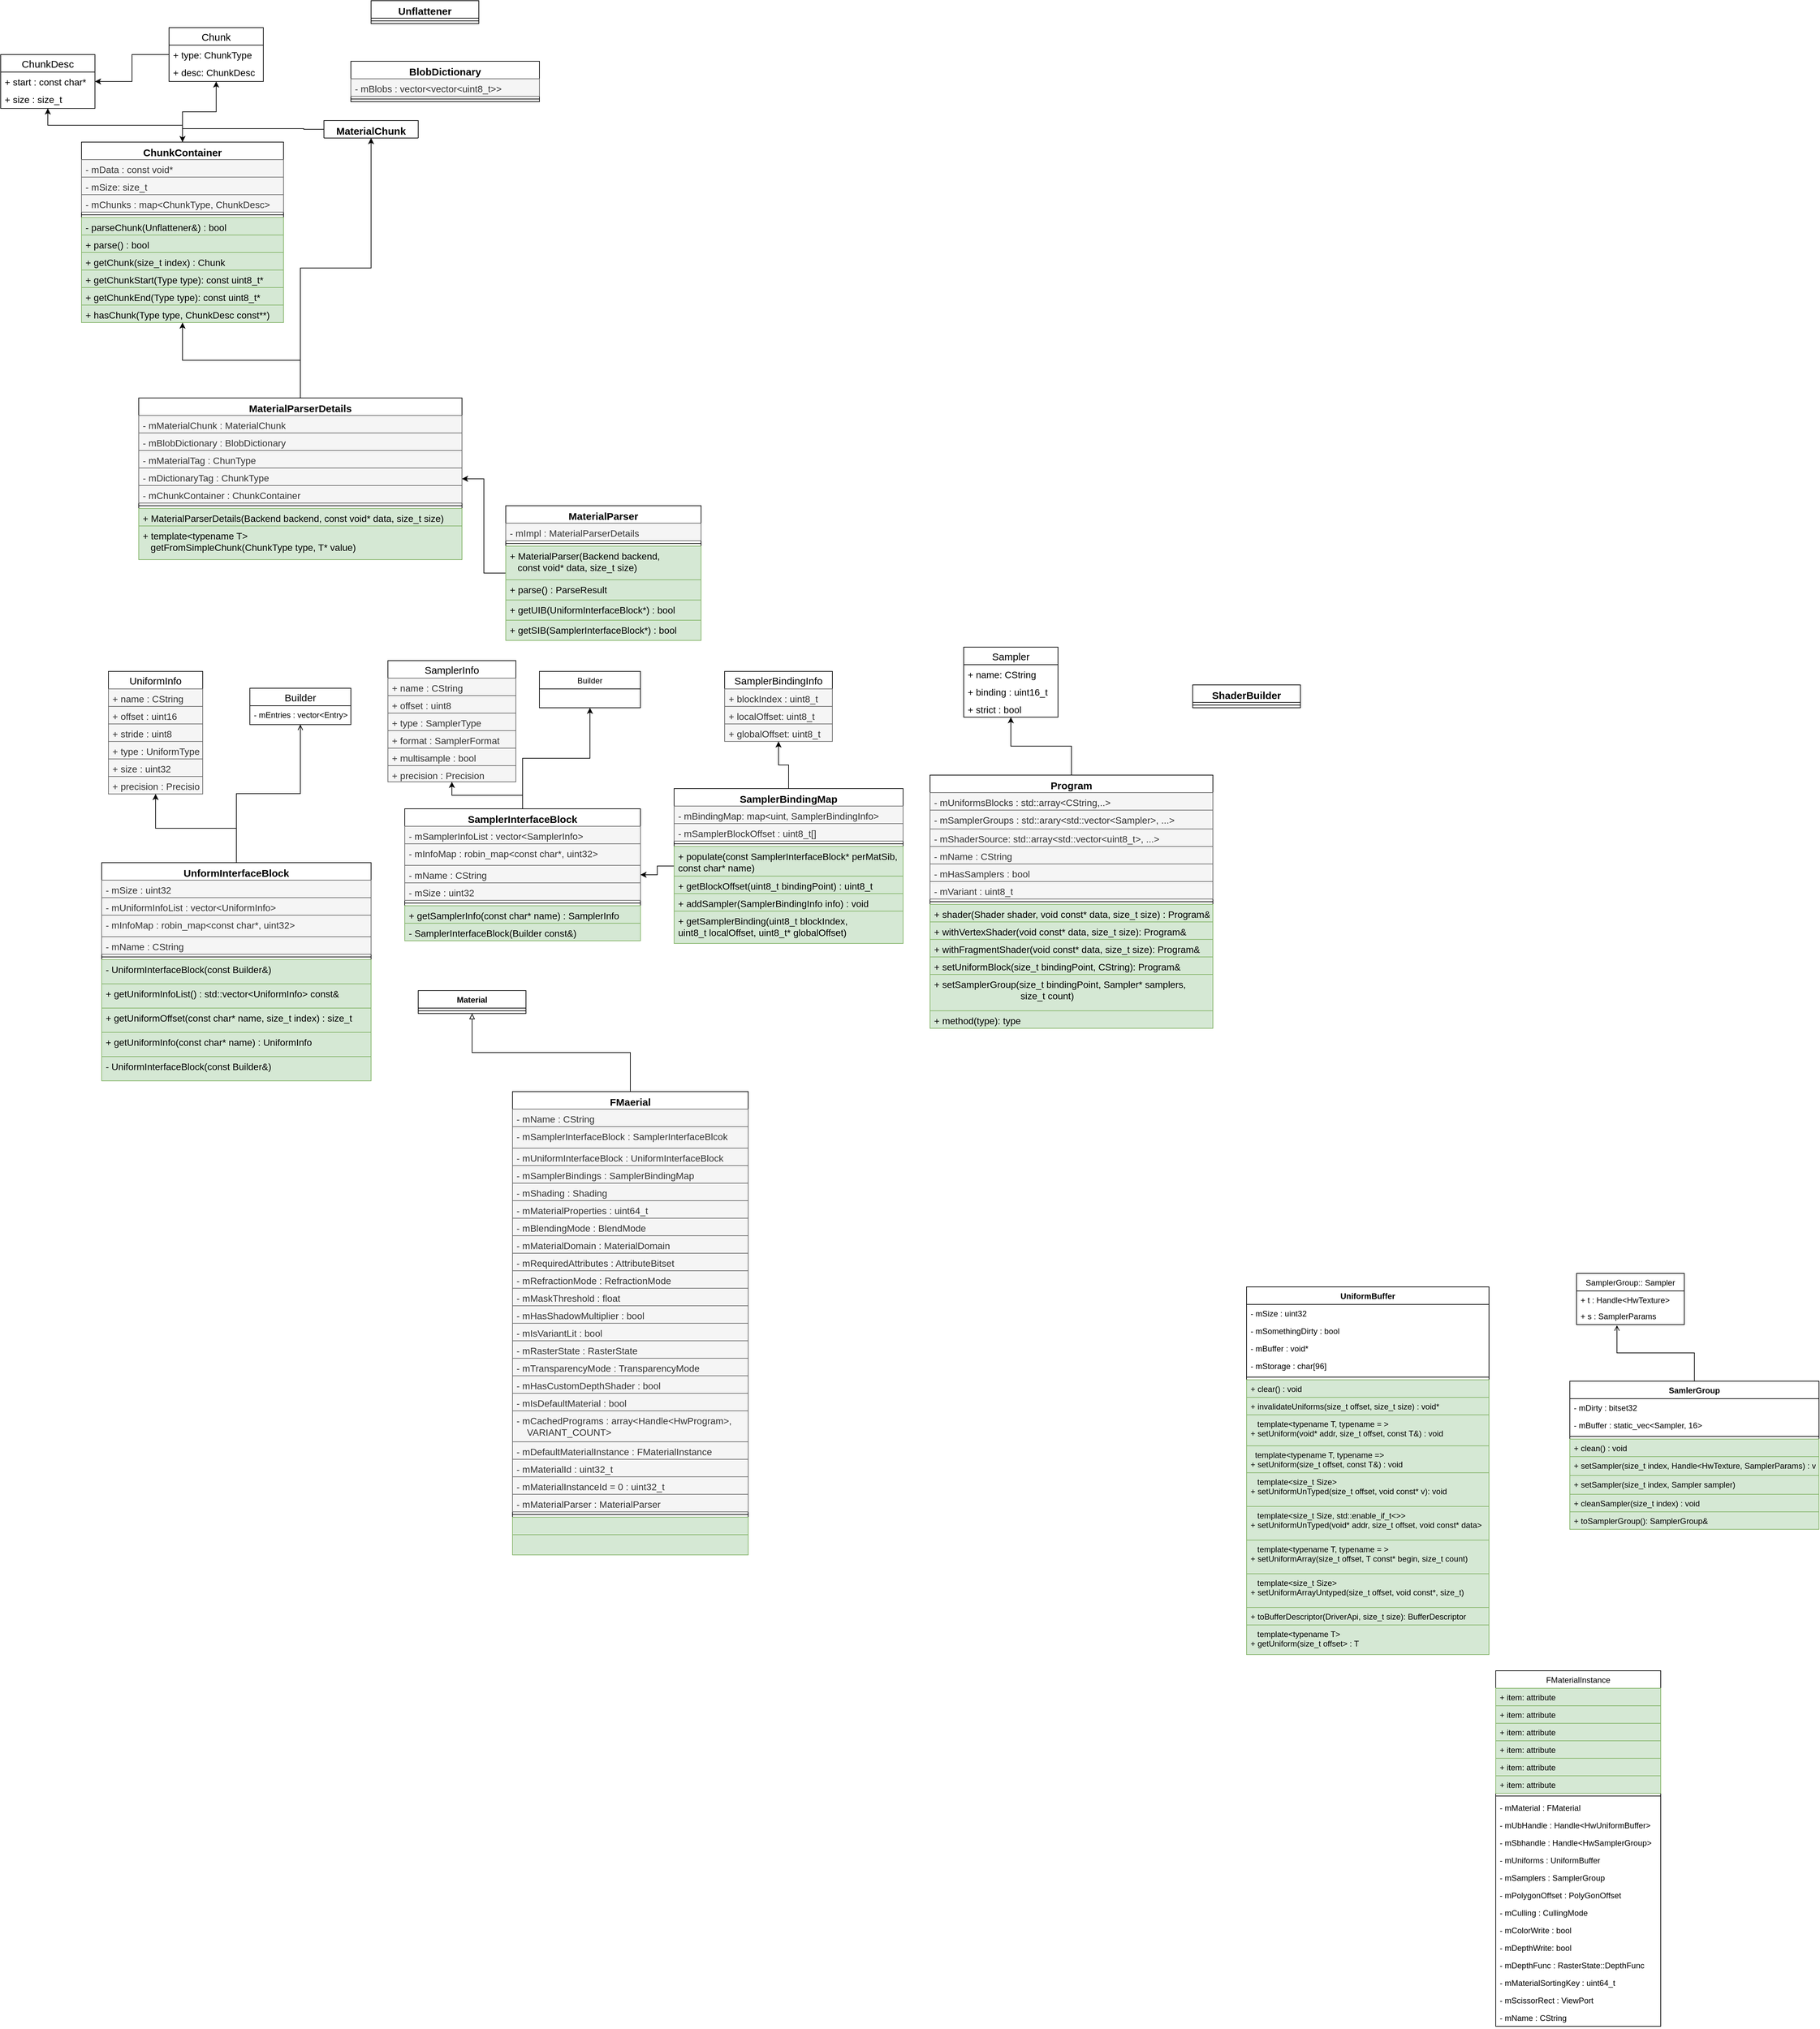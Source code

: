 <mxfile version="14.5.1" type="device"><diagram id="R4LUfKsZx3bozVjhjX74" name="第 1 页"><mxGraphModel dx="1913" dy="1960" grid="1" gridSize="10" guides="1" tooltips="1" connect="1" arrows="1" fold="1" page="1" pageScale="1" pageWidth="827" pageHeight="1169" math="0" shadow="0"><root><mxCell id="0"/><mxCell id="1" parent="0"/><mxCell id="zKq-7-IqrHstA3_je30H-28" value="FMaterialInstance" style="swimlane;fontStyle=0;align=center;verticalAlign=top;childLayout=stackLayout;horizontal=1;startSize=26;horizontalStack=0;resizeParent=1;resizeParentMax=0;resizeLast=0;collapsible=1;marginBottom=0;" parent="1" vertex="1"><mxGeometry x="1400" y="1520" width="245" height="528" as="geometry"/></mxCell><mxCell id="IXS_nLPBzHkwKHF3mna2-4" value="+ item: attribute" style="text;strokeColor=#82b366;fillColor=#d5e8d4;align=left;verticalAlign=top;spacingLeft=4;spacingRight=4;overflow=hidden;rotatable=0;points=[[0,0.5],[1,0.5]];portConstraint=eastwest;" parent="zKq-7-IqrHstA3_je30H-28" vertex="1"><mxGeometry y="26" width="245" height="26" as="geometry"/></mxCell><mxCell id="IXS_nLPBzHkwKHF3mna2-8" value="+ item: attribute" style="text;strokeColor=#82b366;fillColor=#d5e8d4;align=left;verticalAlign=top;spacingLeft=4;spacingRight=4;overflow=hidden;rotatable=0;points=[[0,0.5],[1,0.5]];portConstraint=eastwest;" parent="zKq-7-IqrHstA3_je30H-28" vertex="1"><mxGeometry y="52" width="245" height="26" as="geometry"/></mxCell><mxCell id="IXS_nLPBzHkwKHF3mna2-9" value="+ item: attribute" style="text;strokeColor=#82b366;fillColor=#d5e8d4;align=left;verticalAlign=top;spacingLeft=4;spacingRight=4;overflow=hidden;rotatable=0;points=[[0,0.5],[1,0.5]];portConstraint=eastwest;" parent="zKq-7-IqrHstA3_je30H-28" vertex="1"><mxGeometry y="78" width="245" height="26" as="geometry"/></mxCell><mxCell id="IXS_nLPBzHkwKHF3mna2-5" value="+ item: attribute" style="text;strokeColor=#82b366;fillColor=#d5e8d4;align=left;verticalAlign=top;spacingLeft=4;spacingRight=4;overflow=hidden;rotatable=0;points=[[0,0.5],[1,0.5]];portConstraint=eastwest;" parent="zKq-7-IqrHstA3_je30H-28" vertex="1"><mxGeometry y="104" width="245" height="26" as="geometry"/></mxCell><mxCell id="IXS_nLPBzHkwKHF3mna2-3" value="+ item: attribute" style="text;strokeColor=#82b366;fillColor=#d5e8d4;align=left;verticalAlign=top;spacingLeft=4;spacingRight=4;overflow=hidden;rotatable=0;points=[[0,0.5],[1,0.5]];portConstraint=eastwest;" parent="zKq-7-IqrHstA3_je30H-28" vertex="1"><mxGeometry y="130" width="245" height="26" as="geometry"/></mxCell><mxCell id="IXS_nLPBzHkwKHF3mna2-2" value="+ item: attribute" style="text;strokeColor=#82b366;fillColor=#d5e8d4;align=left;verticalAlign=top;spacingLeft=4;spacingRight=4;overflow=hidden;rotatable=0;points=[[0,0.5],[1,0.5]];portConstraint=eastwest;" parent="zKq-7-IqrHstA3_je30H-28" vertex="1"><mxGeometry y="156" width="245" height="26" as="geometry"/></mxCell><mxCell id="zKq-7-IqrHstA3_je30H-30" value="" style="line;strokeWidth=1;fillColor=none;align=left;verticalAlign=middle;spacingTop=-1;spacingLeft=3;spacingRight=3;rotatable=0;labelPosition=right;points=[];portConstraint=eastwest;" parent="zKq-7-IqrHstA3_je30H-28" vertex="1"><mxGeometry y="182" width="245" height="8" as="geometry"/></mxCell><mxCell id="zKq-7-IqrHstA3_je30H-29" value="- mMaterial : FMaterial" style="text;strokeColor=none;fillColor=none;align=left;verticalAlign=top;spacingLeft=4;spacingRight=4;overflow=hidden;rotatable=0;points=[[0,0.5],[1,0.5]];portConstraint=eastwest;" parent="zKq-7-IqrHstA3_je30H-28" vertex="1"><mxGeometry y="190" width="245" height="26" as="geometry"/></mxCell><mxCell id="zKq-7-IqrHstA3_je30H-35" value="- mUbHandle : Handle&lt;HwUniformBuffer&gt;" style="text;strokeColor=none;fillColor=none;align=left;verticalAlign=top;spacingLeft=4;spacingRight=4;overflow=hidden;rotatable=0;points=[[0,0.5],[1,0.5]];portConstraint=eastwest;" parent="zKq-7-IqrHstA3_je30H-28" vertex="1"><mxGeometry y="216" width="245" height="26" as="geometry"/></mxCell><mxCell id="zKq-7-IqrHstA3_je30H-36" value="- mSbhandle : Handle&lt;HwSamplerGroup&gt;" style="text;strokeColor=none;fillColor=none;align=left;verticalAlign=top;spacingLeft=4;spacingRight=4;overflow=hidden;rotatable=0;points=[[0,0.5],[1,0.5]];portConstraint=eastwest;" parent="zKq-7-IqrHstA3_je30H-28" vertex="1"><mxGeometry y="242" width="245" height="26" as="geometry"/></mxCell><mxCell id="zKq-7-IqrHstA3_je30H-39" value="- mUniforms : UniformBuffer" style="text;strokeColor=none;fillColor=none;align=left;verticalAlign=top;spacingLeft=4;spacingRight=4;overflow=hidden;rotatable=0;points=[[0,0.5],[1,0.5]];portConstraint=eastwest;" parent="zKq-7-IqrHstA3_je30H-28" vertex="1"><mxGeometry y="268" width="245" height="26" as="geometry"/></mxCell><mxCell id="zKq-7-IqrHstA3_je30H-37" value="- mSamplers : SamplerGroup" style="text;strokeColor=none;fillColor=none;align=left;verticalAlign=top;spacingLeft=4;spacingRight=4;overflow=hidden;rotatable=0;points=[[0,0.5],[1,0.5]];portConstraint=eastwest;" parent="zKq-7-IqrHstA3_je30H-28" vertex="1"><mxGeometry y="294" width="245" height="26" as="geometry"/></mxCell><mxCell id="zKq-7-IqrHstA3_je30H-38" value="- mPolygonOffset : PolyGonOffset" style="text;strokeColor=none;fillColor=none;align=left;verticalAlign=top;spacingLeft=4;spacingRight=4;overflow=hidden;rotatable=0;points=[[0,0.5],[1,0.5]];portConstraint=eastwest;" parent="zKq-7-IqrHstA3_je30H-28" vertex="1"><mxGeometry y="320" width="245" height="26" as="geometry"/></mxCell><mxCell id="zKq-7-IqrHstA3_je30H-41" value="- mCulling : CullingMode" style="text;strokeColor=none;fillColor=none;align=left;verticalAlign=top;spacingLeft=4;spacingRight=4;overflow=hidden;rotatable=0;points=[[0,0.5],[1,0.5]];portConstraint=eastwest;" parent="zKq-7-IqrHstA3_je30H-28" vertex="1"><mxGeometry y="346" width="245" height="26" as="geometry"/></mxCell><mxCell id="zKq-7-IqrHstA3_je30H-42" value="- mColorWrite : bool" style="text;strokeColor=none;fillColor=none;align=left;verticalAlign=top;spacingLeft=4;spacingRight=4;overflow=hidden;rotatable=0;points=[[0,0.5],[1,0.5]];portConstraint=eastwest;" parent="zKq-7-IqrHstA3_je30H-28" vertex="1"><mxGeometry y="372" width="245" height="26" as="geometry"/></mxCell><mxCell id="zKq-7-IqrHstA3_je30H-43" value="- mDepthWrite: bool" style="text;strokeColor=none;fillColor=none;align=left;verticalAlign=top;spacingLeft=4;spacingRight=4;overflow=hidden;rotatable=0;points=[[0,0.5],[1,0.5]];portConstraint=eastwest;" parent="zKq-7-IqrHstA3_je30H-28" vertex="1"><mxGeometry y="398" width="245" height="26" as="geometry"/></mxCell><mxCell id="zKq-7-IqrHstA3_je30H-45" value="- mDepthFunc : RasterState::DepthFunc" style="text;strokeColor=none;fillColor=none;align=left;verticalAlign=top;spacingLeft=4;spacingRight=4;overflow=hidden;rotatable=0;points=[[0,0.5],[1,0.5]];portConstraint=eastwest;" parent="zKq-7-IqrHstA3_je30H-28" vertex="1"><mxGeometry y="424" width="245" height="26" as="geometry"/></mxCell><mxCell id="zKq-7-IqrHstA3_je30H-44" value="- mMaterialSortingKey : uint64_t" style="text;strokeColor=none;fillColor=none;align=left;verticalAlign=top;spacingLeft=4;spacingRight=4;overflow=hidden;rotatable=0;points=[[0,0.5],[1,0.5]];portConstraint=eastwest;" parent="zKq-7-IqrHstA3_je30H-28" vertex="1"><mxGeometry y="450" width="245" height="26" as="geometry"/></mxCell><mxCell id="zKq-7-IqrHstA3_je30H-46" value="- mScissorRect : ViewPort" style="text;strokeColor=none;fillColor=none;align=left;verticalAlign=top;spacingLeft=4;spacingRight=4;overflow=hidden;rotatable=0;points=[[0,0.5],[1,0.5]];portConstraint=eastwest;" parent="zKq-7-IqrHstA3_je30H-28" vertex="1"><mxGeometry y="476" width="245" height="26" as="geometry"/></mxCell><mxCell id="zKq-7-IqrHstA3_je30H-47" value="- mName : CString" style="text;strokeColor=none;fillColor=none;align=left;verticalAlign=top;spacingLeft=4;spacingRight=4;overflow=hidden;rotatable=0;points=[[0,0.5],[1,0.5]];portConstraint=eastwest;" parent="zKq-7-IqrHstA3_je30H-28" vertex="1"><mxGeometry y="502" width="245" height="26" as="geometry"/></mxCell><mxCell id="zKq-7-IqrHstA3_je30H-206" value="UniformInfo" style="swimlane;fontStyle=0;childLayout=stackLayout;horizontal=1;startSize=26;fillColor=none;horizontalStack=0;resizeParent=1;resizeParentMax=0;resizeLast=0;collapsible=1;marginBottom=0;fontSize=15;" parent="1" vertex="1"><mxGeometry x="-660" y="36" width="140" height="182" as="geometry"/></mxCell><mxCell id="zKq-7-IqrHstA3_je30H-207" value="+ name : CString" style="text;strokeColor=#666666;fillColor=#f5f5f5;align=left;verticalAlign=top;spacingLeft=4;spacingRight=4;overflow=hidden;rotatable=0;points=[[0,0.5],[1,0.5]];portConstraint=eastwest;fontSize=14;fontColor=#333333;" parent="zKq-7-IqrHstA3_je30H-206" vertex="1"><mxGeometry y="26" width="140" height="26" as="geometry"/></mxCell><mxCell id="zKq-7-IqrHstA3_je30H-208" value="+ offset : uint16" style="text;strokeColor=#666666;fillColor=#f5f5f5;align=left;verticalAlign=top;spacingLeft=4;spacingRight=4;overflow=hidden;rotatable=0;points=[[0,0.5],[1,0.5]];portConstraint=eastwest;fontSize=14;fontColor=#333333;" parent="zKq-7-IqrHstA3_je30H-206" vertex="1"><mxGeometry y="52" width="140" height="26" as="geometry"/></mxCell><mxCell id="zKq-7-IqrHstA3_je30H-210" value="+ stride : uint8" style="text;strokeColor=#666666;fillColor=#f5f5f5;align=left;verticalAlign=top;spacingLeft=4;spacingRight=4;overflow=hidden;rotatable=0;points=[[0,0.5],[1,0.5]];portConstraint=eastwest;fontSize=14;fontColor=#333333;" parent="zKq-7-IqrHstA3_je30H-206" vertex="1"><mxGeometry y="78" width="140" height="26" as="geometry"/></mxCell><mxCell id="zKq-7-IqrHstA3_je30H-209" value="+ type : UniformType" style="text;strokeColor=#666666;fillColor=#f5f5f5;align=left;verticalAlign=top;spacingLeft=4;spacingRight=4;overflow=hidden;rotatable=0;points=[[0,0.5],[1,0.5]];portConstraint=eastwest;fontSize=14;fontColor=#333333;" parent="zKq-7-IqrHstA3_je30H-206" vertex="1"><mxGeometry y="104" width="140" height="26" as="geometry"/></mxCell><mxCell id="zKq-7-IqrHstA3_je30H-212" value="+ size : uint32" style="text;strokeColor=#666666;fillColor=#f5f5f5;align=left;verticalAlign=top;spacingLeft=4;spacingRight=4;overflow=hidden;rotatable=0;points=[[0,0.5],[1,0.5]];portConstraint=eastwest;fontSize=14;fontColor=#333333;" parent="zKq-7-IqrHstA3_je30H-206" vertex="1"><mxGeometry y="130" width="140" height="26" as="geometry"/></mxCell><mxCell id="zKq-7-IqrHstA3_je30H-211" value="+ precision : Precision" style="text;strokeColor=#666666;fillColor=#f5f5f5;align=left;verticalAlign=top;spacingLeft=4;spacingRight=4;overflow=hidden;rotatable=0;points=[[0,0.5],[1,0.5]];portConstraint=eastwest;fontSize=14;fontColor=#333333;" parent="zKq-7-IqrHstA3_je30H-206" vertex="1"><mxGeometry y="156" width="140" height="26" as="geometry"/></mxCell><mxCell id="zKq-7-IqrHstA3_je30H-213" value="Builder" style="swimlane;fontStyle=0;childLayout=stackLayout;horizontal=1;startSize=26;fillColor=none;horizontalStack=0;resizeParent=1;resizeParentMax=0;resizeLast=0;collapsible=1;marginBottom=0;fontSize=15;" parent="1" vertex="1"><mxGeometry x="-450" y="61" width="150" height="54" as="geometry"/></mxCell><mxCell id="zKq-7-IqrHstA3_je30H-215" value="- mEntries : vector&lt;Entry&gt;" style="text;strokeColor=none;fillColor=none;align=left;verticalAlign=top;spacingLeft=4;spacingRight=4;overflow=hidden;rotatable=0;points=[[0,0.5],[1,0.5]];portConstraint=eastwest;" parent="zKq-7-IqrHstA3_je30H-213" vertex="1"><mxGeometry y="26" width="150" height="28" as="geometry"/></mxCell><mxCell id="zKq-7-IqrHstA3_je30H-228" style="edgeStyle=orthogonalEdgeStyle;rounded=0;orthogonalLoop=1;jettySize=auto;html=1;endArrow=open;endFill=0;" parent="1" source="ag33-yEhhO3bMy20tLZP-37" target="zKq-7-IqrHstA3_je30H-213" edge="1"><mxGeometry relative="1" as="geometry"><mxPoint x="-425" y="257" as="sourcePoint"/></mxGeometry></mxCell><mxCell id="ag33-yEhhO3bMy20tLZP-36" style="edgeStyle=orthogonalEdgeStyle;rounded=0;orthogonalLoop=1;jettySize=auto;html=1;fontSize=14;" parent="1" source="ag33-yEhhO3bMy20tLZP-37" target="zKq-7-IqrHstA3_je30H-206" edge="1"><mxGeometry relative="1" as="geometry"><mxPoint x="-425" y="257" as="sourcePoint"/></mxGeometry></mxCell><mxCell id="zKq-7-IqrHstA3_je30H-235" value="SamplerInfo" style="swimlane;fontStyle=0;childLayout=stackLayout;horizontal=1;startSize=26;fillColor=none;horizontalStack=0;resizeParent=1;resizeParentMax=0;resizeLast=0;collapsible=1;marginBottom=0;fontSize=15;" parent="1" vertex="1"><mxGeometry x="-245" y="20" width="190" height="180" as="geometry"><mxRectangle x="-620" y="10" width="100" height="26" as="alternateBounds"/></mxGeometry></mxCell><mxCell id="zKq-7-IqrHstA3_je30H-236" value="+ name : CString" style="text;align=left;verticalAlign=top;spacingLeft=4;spacingRight=4;overflow=hidden;rotatable=0;points=[[0,0.5],[1,0.5]];portConstraint=eastwest;fontSize=14;fillColor=#f5f5f5;strokeColor=#666666;fontColor=#333333;" parent="zKq-7-IqrHstA3_je30H-235" vertex="1"><mxGeometry y="26" width="190" height="26" as="geometry"/></mxCell><mxCell id="zKq-7-IqrHstA3_je30H-237" value="+ offset : uint8" style="text;align=left;verticalAlign=top;spacingLeft=4;spacingRight=4;overflow=hidden;rotatable=0;points=[[0,0.5],[1,0.5]];portConstraint=eastwest;fontSize=14;fillColor=#f5f5f5;strokeColor=#666666;fontColor=#333333;" parent="zKq-7-IqrHstA3_je30H-235" vertex="1"><mxGeometry y="52" width="190" height="26" as="geometry"/></mxCell><mxCell id="zKq-7-IqrHstA3_je30H-239" value="+ type : SamplerType" style="text;align=left;verticalAlign=top;spacingLeft=4;spacingRight=4;overflow=hidden;rotatable=0;points=[[0,0.5],[1,0.5]];portConstraint=eastwest;fontSize=14;fillColor=#f5f5f5;strokeColor=#666666;fontColor=#333333;" parent="zKq-7-IqrHstA3_je30H-235" vertex="1"><mxGeometry y="78" width="190" height="26" as="geometry"/></mxCell><mxCell id="zKq-7-IqrHstA3_je30H-240" value="+ format : SamplerFormat" style="text;strokeColor=#666666;fillColor=#f5f5f5;align=left;verticalAlign=top;spacingLeft=4;spacingRight=4;overflow=hidden;rotatable=0;points=[[0,0.5],[1,0.5]];portConstraint=eastwest;fontSize=14;fontColor=#333333;" parent="zKq-7-IqrHstA3_je30H-235" vertex="1"><mxGeometry y="104" width="190" height="26" as="geometry"/></mxCell><mxCell id="zKq-7-IqrHstA3_je30H-242" value="+ multisample : bool" style="text;align=left;verticalAlign=top;spacingLeft=4;spacingRight=4;overflow=hidden;rotatable=0;points=[[0,0.5],[1,0.5]];portConstraint=eastwest;fontSize=14;fillColor=#f5f5f5;strokeColor=#666666;fontColor=#333333;" parent="zKq-7-IqrHstA3_je30H-235" vertex="1"><mxGeometry y="130" width="190" height="26" as="geometry"/></mxCell><mxCell id="zKq-7-IqrHstA3_je30H-241" value="+ precision : Precision" style="text;align=left;verticalAlign=top;spacingLeft=4;spacingRight=4;overflow=hidden;rotatable=0;points=[[0,0.5],[1,0.5]];portConstraint=eastwest;fontSize=14;fillColor=#f5f5f5;strokeColor=#666666;fontColor=#333333;" parent="zKq-7-IqrHstA3_je30H-235" vertex="1"><mxGeometry y="156" width="190" height="24" as="geometry"/></mxCell><mxCell id="zKq-7-IqrHstA3_je30H-249" value="Builder" style="swimlane;fontStyle=0;childLayout=stackLayout;horizontal=1;startSize=26;fillColor=none;horizontalStack=0;resizeParent=1;resizeParentMax=0;resizeLast=0;collapsible=1;marginBottom=0;" parent="1" vertex="1"><mxGeometry x="-20" y="36" width="150" height="54" as="geometry"/></mxCell><mxCell id="ag33-yEhhO3bMy20tLZP-20" style="edgeStyle=orthogonalEdgeStyle;rounded=0;orthogonalLoop=1;jettySize=auto;html=1;exitX=0.5;exitY=0;exitDx=0;exitDy=0;" parent="1" source="ag33-yEhhO3bMy20tLZP-21" target="zKq-7-IqrHstA3_je30H-235" edge="1"><mxGeometry relative="1" as="geometry"><mxPoint x="-460" y="170" as="sourcePoint"/></mxGeometry></mxCell><mxCell id="zKq-7-IqrHstA3_je30H-309" style="edgeStyle=orthogonalEdgeStyle;rounded=0;orthogonalLoop=1;jettySize=auto;html=1;entryX=0.375;entryY=1.038;entryDx=0;entryDy=0;entryPerimeter=0;endArrow=open;endFill=0;" parent="1" source="iJkGTJApYnYXZ3ZcTRKW-14" target="zKq-7-IqrHstA3_je30H-307" edge="1"><mxGeometry relative="1" as="geometry"><mxPoint x="1140" y="566" as="sourcePoint"/></mxGeometry></mxCell><mxCell id="zKq-7-IqrHstA3_je30H-305" value="SamplerGroup:: Sampler" style="swimlane;fontStyle=0;childLayout=stackLayout;horizontal=1;startSize=26;fillColor=none;horizontalStack=0;resizeParent=1;resizeParentMax=0;resizeLast=0;collapsible=1;marginBottom=0;" parent="1" vertex="1"><mxGeometry x="1520" y="930" width="160" height="76" as="geometry"/></mxCell><mxCell id="zKq-7-IqrHstA3_je30H-306" value="+ t : Handle&lt;HwTexture&gt;" style="text;strokeColor=none;fillColor=none;align=left;verticalAlign=top;spacingLeft=4;spacingRight=4;overflow=hidden;rotatable=0;points=[[0,0.5],[1,0.5]];portConstraint=eastwest;" parent="zKq-7-IqrHstA3_je30H-305" vertex="1"><mxGeometry y="26" width="160" height="24" as="geometry"/></mxCell><mxCell id="zKq-7-IqrHstA3_je30H-307" value="+ s : SamplerParams" style="text;strokeColor=none;fillColor=none;align=left;verticalAlign=top;spacingLeft=4;spacingRight=4;overflow=hidden;rotatable=0;points=[[0,0.5],[1,0.5]];portConstraint=eastwest;" parent="zKq-7-IqrHstA3_je30H-305" vertex="1"><mxGeometry y="50" width="160" height="26" as="geometry"/></mxCell><mxCell id="iJkGTJApYnYXZ3ZcTRKW-1" value="UniformBuffer" style="swimlane;fontStyle=1;align=center;verticalAlign=top;childLayout=stackLayout;horizontal=1;startSize=26;horizontalStack=0;resizeParent=1;resizeParentMax=0;resizeLast=0;collapsible=1;marginBottom=0;" parent="1" vertex="1"><mxGeometry x="1030" y="950" width="360" height="546" as="geometry"/></mxCell><mxCell id="zKq-7-IqrHstA3_je30H-294" value="- mSize : uint32" style="text;strokeColor=none;fillColor=none;align=left;verticalAlign=top;spacingLeft=4;spacingRight=4;overflow=hidden;rotatable=0;points=[[0,0.5],[1,0.5]];portConstraint=eastwest;" parent="iJkGTJApYnYXZ3ZcTRKW-1" vertex="1"><mxGeometry y="26" width="360" height="26" as="geometry"/></mxCell><mxCell id="zKq-7-IqrHstA3_je30H-295" value="- mSomethingDirty : bool" style="text;strokeColor=none;fillColor=none;align=left;verticalAlign=top;spacingLeft=4;spacingRight=4;overflow=hidden;rotatable=0;points=[[0,0.5],[1,0.5]];portConstraint=eastwest;" parent="iJkGTJApYnYXZ3ZcTRKW-1" vertex="1"><mxGeometry y="52" width="360" height="26" as="geometry"/></mxCell><mxCell id="zKq-7-IqrHstA3_je30H-293" value="- mBuffer : void*" style="text;strokeColor=none;fillColor=none;align=left;verticalAlign=top;spacingLeft=4;spacingRight=4;overflow=hidden;rotatable=0;points=[[0,0.5],[1,0.5]];portConstraint=eastwest;" parent="iJkGTJApYnYXZ3ZcTRKW-1" vertex="1"><mxGeometry y="78" width="360" height="26" as="geometry"/></mxCell><mxCell id="zKq-7-IqrHstA3_je30H-292" value="- mStorage : char[96]" style="text;strokeColor=none;fillColor=none;align=left;verticalAlign=top;spacingLeft=4;spacingRight=4;overflow=hidden;rotatable=0;points=[[0,0.5],[1,0.5]];portConstraint=eastwest;" parent="iJkGTJApYnYXZ3ZcTRKW-1" vertex="1"><mxGeometry y="104" width="360" height="26" as="geometry"/></mxCell><mxCell id="iJkGTJApYnYXZ3ZcTRKW-3" value="" style="line;strokeWidth=1;fillColor=none;align=left;verticalAlign=middle;spacingTop=-1;spacingLeft=3;spacingRight=3;rotatable=0;labelPosition=right;points=[];portConstraint=eastwest;" parent="iJkGTJApYnYXZ3ZcTRKW-1" vertex="1"><mxGeometry y="130" width="360" height="8" as="geometry"/></mxCell><mxCell id="iJkGTJApYnYXZ3ZcTRKW-7" value="+ clear() : void" style="text;strokeColor=#82b366;fillColor=#d5e8d4;align=left;verticalAlign=top;spacingLeft=4;spacingRight=4;overflow=hidden;rotatable=0;points=[[0,0.5],[1,0.5]];portConstraint=eastwest;" parent="iJkGTJApYnYXZ3ZcTRKW-1" vertex="1"><mxGeometry y="138" width="360" height="26" as="geometry"/></mxCell><mxCell id="iJkGTJApYnYXZ3ZcTRKW-13" value="+ invalidateUniforms(size_t offset, size_t size) : void*" style="text;strokeColor=#82b366;fillColor=#d5e8d4;align=left;verticalAlign=top;spacingLeft=4;spacingRight=4;overflow=hidden;rotatable=0;points=[[0,0.5],[1,0.5]];portConstraint=eastwest;" parent="iJkGTJApYnYXZ3ZcTRKW-1" vertex="1"><mxGeometry y="164" width="360" height="26" as="geometry"/></mxCell><mxCell id="iJkGTJApYnYXZ3ZcTRKW-4" value="   template&lt;typename T, typename = &gt;&#10;+ setUniform(void* addr, size_t offset, const T&amp;) : void" style="text;strokeColor=#82b366;fillColor=#d5e8d4;align=left;verticalAlign=top;spacingLeft=4;spacingRight=4;overflow=hidden;rotatable=0;points=[[0,0.5],[1,0.5]];portConstraint=eastwest;" parent="iJkGTJApYnYXZ3ZcTRKW-1" vertex="1"><mxGeometry y="190" width="360" height="46" as="geometry"/></mxCell><mxCell id="iJkGTJApYnYXZ3ZcTRKW-5" value="  template&lt;typename T, typename =&gt;&#10;+ setUniform(size_t offset, const T&amp;) : void" style="text;strokeColor=#82b366;fillColor=#d5e8d4;align=left;verticalAlign=top;spacingLeft=4;spacingRight=4;overflow=hidden;rotatable=0;points=[[0,0.5],[1,0.5]];portConstraint=eastwest;" parent="iJkGTJApYnYXZ3ZcTRKW-1" vertex="1"><mxGeometry y="236" width="360" height="40" as="geometry"/></mxCell><mxCell id="iJkGTJApYnYXZ3ZcTRKW-6" value="   template&lt;size_t Size&gt;&#10;+ setUniformUnTyped(size_t offset, void const* v): void" style="text;strokeColor=#82b366;fillColor=#d5e8d4;align=left;verticalAlign=top;spacingLeft=4;spacingRight=4;overflow=hidden;rotatable=0;points=[[0,0.5],[1,0.5]];portConstraint=eastwest;" parent="iJkGTJApYnYXZ3ZcTRKW-1" vertex="1"><mxGeometry y="276" width="360" height="50" as="geometry"/></mxCell><mxCell id="iJkGTJApYnYXZ3ZcTRKW-12" value="   template&lt;size_t Size, std::enable_if_t&lt;&gt;&gt;&#10;+ setUniformUnTyped(void* addr, size_t offset, void const* data&gt;" style="text;strokeColor=#82b366;fillColor=#d5e8d4;align=left;verticalAlign=top;spacingLeft=4;spacingRight=4;overflow=hidden;rotatable=0;points=[[0,0.5],[1,0.5]];portConstraint=eastwest;" parent="iJkGTJApYnYXZ3ZcTRKW-1" vertex="1"><mxGeometry y="326" width="360" height="50" as="geometry"/></mxCell><mxCell id="iJkGTJApYnYXZ3ZcTRKW-8" value="   template&lt;typename T, typename = &gt;&#10;+ setUniformArray(size_t offset, T const* begin, size_t count)" style="text;strokeColor=#82b366;fillColor=#d5e8d4;align=left;verticalAlign=top;spacingLeft=4;spacingRight=4;overflow=hidden;rotatable=0;points=[[0,0.5],[1,0.5]];portConstraint=eastwest;" parent="iJkGTJApYnYXZ3ZcTRKW-1" vertex="1"><mxGeometry y="376" width="360" height="50" as="geometry"/></mxCell><mxCell id="iJkGTJApYnYXZ3ZcTRKW-9" value="   template&lt;size_t Size&gt;&#10;+ setUniformArrayUntyped(size_t offset, void const*, size_t)" style="text;strokeColor=#82b366;fillColor=#d5e8d4;align=left;verticalAlign=top;spacingLeft=4;spacingRight=4;overflow=hidden;rotatable=0;points=[[0,0.5],[1,0.5]];portConstraint=eastwest;" parent="iJkGTJApYnYXZ3ZcTRKW-1" vertex="1"><mxGeometry y="426" width="360" height="50" as="geometry"/></mxCell><mxCell id="iJkGTJApYnYXZ3ZcTRKW-10" value="+ toBufferDescriptor(DriverApi, size_t size): BufferDescriptor" style="text;strokeColor=#82b366;fillColor=#d5e8d4;align=left;verticalAlign=top;spacingLeft=4;spacingRight=4;overflow=hidden;rotatable=0;points=[[0,0.5],[1,0.5]];portConstraint=eastwest;" parent="iJkGTJApYnYXZ3ZcTRKW-1" vertex="1"><mxGeometry y="476" width="360" height="26" as="geometry"/></mxCell><mxCell id="iJkGTJApYnYXZ3ZcTRKW-11" value="   template&lt;typename T&gt;&#10;+ getUniform(size_t offset&gt; : T" style="text;strokeColor=#82b366;fillColor=#d5e8d4;align=left;verticalAlign=top;spacingLeft=4;spacingRight=4;overflow=hidden;rotatable=0;points=[[0,0.5],[1,0.5]];portConstraint=eastwest;" parent="iJkGTJApYnYXZ3ZcTRKW-1" vertex="1"><mxGeometry y="502" width="360" height="44" as="geometry"/></mxCell><mxCell id="iJkGTJApYnYXZ3ZcTRKW-14" value="SamlerGroup" style="swimlane;fontStyle=1;align=center;verticalAlign=top;childLayout=stackLayout;horizontal=1;startSize=26;horizontalStack=0;resizeParent=1;resizeParentMax=0;resizeLast=0;collapsible=1;marginBottom=0;" parent="1" vertex="1"><mxGeometry x="1510" y="1090" width="370" height="220" as="geometry"/></mxCell><mxCell id="zKq-7-IqrHstA3_je30H-299" value="- mDirty : bitset32" style="text;strokeColor=none;fillColor=none;align=left;verticalAlign=top;spacingLeft=4;spacingRight=4;overflow=hidden;rotatable=0;points=[[0,0.5],[1,0.5]];portConstraint=eastwest;" parent="iJkGTJApYnYXZ3ZcTRKW-14" vertex="1"><mxGeometry y="26" width="370" height="26" as="geometry"/></mxCell><mxCell id="zKq-7-IqrHstA3_je30H-298" value="- mBuffer : static_vec&lt;Sampler, 16&gt;" style="text;strokeColor=none;fillColor=none;align=left;verticalAlign=top;spacingLeft=4;spacingRight=4;overflow=hidden;rotatable=0;points=[[0,0.5],[1,0.5]];portConstraint=eastwest;" parent="iJkGTJApYnYXZ3ZcTRKW-14" vertex="1"><mxGeometry y="52" width="370" height="26" as="geometry"/></mxCell><mxCell id="iJkGTJApYnYXZ3ZcTRKW-16" value="" style="line;strokeWidth=1;fillColor=none;align=left;verticalAlign=middle;spacingTop=-1;spacingLeft=3;spacingRight=3;rotatable=0;labelPosition=right;points=[];portConstraint=eastwest;" parent="iJkGTJApYnYXZ3ZcTRKW-14" vertex="1"><mxGeometry y="78" width="370" height="8" as="geometry"/></mxCell><mxCell id="iJkGTJApYnYXZ3ZcTRKW-17" value="+ clean() : void" style="text;strokeColor=#82b366;fillColor=#d5e8d4;align=left;verticalAlign=top;spacingLeft=4;spacingRight=4;overflow=hidden;rotatable=0;points=[[0,0.5],[1,0.5]];portConstraint=eastwest;" parent="iJkGTJApYnYXZ3ZcTRKW-14" vertex="1"><mxGeometry y="86" width="370" height="26" as="geometry"/></mxCell><mxCell id="iJkGTJApYnYXZ3ZcTRKW-20" value="+ setSampler(size_t index, Handle&lt;HwTexture, SamplerParams) : void" style="text;strokeColor=#82b366;fillColor=#d5e8d4;align=left;verticalAlign=top;spacingLeft=4;spacingRight=4;overflow=hidden;rotatable=0;points=[[0,0.5],[1,0.5]];portConstraint=eastwest;" parent="iJkGTJApYnYXZ3ZcTRKW-14" vertex="1"><mxGeometry y="112" width="370" height="28" as="geometry"/></mxCell><mxCell id="iJkGTJApYnYXZ3ZcTRKW-18" value="+ setSampler(size_t index, Sampler sampler)" style="text;strokeColor=#82b366;fillColor=#d5e8d4;align=left;verticalAlign=top;spacingLeft=4;spacingRight=4;overflow=hidden;rotatable=0;points=[[0,0.5],[1,0.5]];portConstraint=eastwest;" parent="iJkGTJApYnYXZ3ZcTRKW-14" vertex="1"><mxGeometry y="140" width="370" height="28" as="geometry"/></mxCell><mxCell id="iJkGTJApYnYXZ3ZcTRKW-19" value="+ cleanSampler(size_t index) : void" style="text;strokeColor=#82b366;fillColor=#d5e8d4;align=left;verticalAlign=top;spacingLeft=4;spacingRight=4;overflow=hidden;rotatable=0;points=[[0,0.5],[1,0.5]];portConstraint=eastwest;" parent="iJkGTJApYnYXZ3ZcTRKW-14" vertex="1"><mxGeometry y="168" width="370" height="26" as="geometry"/></mxCell><mxCell id="iJkGTJApYnYXZ3ZcTRKW-21" value="+ toSamplerGroup(): SamplerGroup&amp;" style="text;strokeColor=#82b366;fillColor=#d5e8d4;align=left;verticalAlign=top;spacingLeft=4;spacingRight=4;overflow=hidden;rotatable=0;points=[[0,0.5],[1,0.5]];portConstraint=eastwest;" parent="iJkGTJApYnYXZ3ZcTRKW-14" vertex="1"><mxGeometry y="194" width="370" height="26" as="geometry"/></mxCell><mxCell id="ag33-yEhhO3bMy20tLZP-13" style="edgeStyle=orthogonalEdgeStyle;rounded=0;orthogonalLoop=1;jettySize=auto;html=1;" parent="1" source="ag33-yEhhO3bMy20tLZP-5" target="ag33-yEhhO3bMy20tLZP-9" edge="1"><mxGeometry relative="1" as="geometry"/></mxCell><mxCell id="ag33-yEhhO3bMy20tLZP-27" style="edgeStyle=orthogonalEdgeStyle;rounded=0;orthogonalLoop=1;jettySize=auto;html=1;" parent="1" source="ag33-yEhhO3bMy20tLZP-5" target="ag33-yEhhO3bMy20tLZP-21" edge="1"><mxGeometry relative="1" as="geometry"/></mxCell><mxCell id="ag33-yEhhO3bMy20tLZP-5" value="SamplerBindingMap" style="swimlane;fontStyle=1;align=center;verticalAlign=top;childLayout=stackLayout;horizontal=1;startSize=26;horizontalStack=0;resizeParent=1;resizeParentMax=0;resizeLast=0;collapsible=1;marginBottom=0;fontSize=15;" parent="1" vertex="1"><mxGeometry x="180" y="210" width="340" height="230" as="geometry"/></mxCell><mxCell id="ag33-yEhhO3bMy20tLZP-6" value="- mBindingMap: map&lt;uint, SamplerBindingInfo&gt;" style="text;strokeColor=#666666;fillColor=#f5f5f5;align=left;verticalAlign=top;spacingLeft=4;spacingRight=4;overflow=hidden;rotatable=0;points=[[0,0.5],[1,0.5]];portConstraint=eastwest;fontColor=#333333;fontSize=14;" parent="ag33-yEhhO3bMy20tLZP-5" vertex="1"><mxGeometry y="26" width="340" height="26" as="geometry"/></mxCell><mxCell id="ag33-yEhhO3bMy20tLZP-15" value="- mSamplerBlockOffset : uint8_t[]" style="text;strokeColor=#666666;fillColor=#f5f5f5;align=left;verticalAlign=top;spacingLeft=4;spacingRight=4;overflow=hidden;rotatable=0;points=[[0,0.5],[1,0.5]];portConstraint=eastwest;fontColor=#333333;fontSize=14;" parent="ag33-yEhhO3bMy20tLZP-5" vertex="1"><mxGeometry y="52" width="340" height="26" as="geometry"/></mxCell><mxCell id="ag33-yEhhO3bMy20tLZP-7" value="" style="line;strokeWidth=1;fillColor=none;align=left;verticalAlign=middle;spacingTop=-1;spacingLeft=3;spacingRight=3;rotatable=0;labelPosition=right;points=[];portConstraint=eastwest;" parent="ag33-yEhhO3bMy20tLZP-5" vertex="1"><mxGeometry y="78" width="340" height="8" as="geometry"/></mxCell><mxCell id="ag33-yEhhO3bMy20tLZP-8" value="+ populate(const SamplerInterfaceBlock* perMatSib, &#10;const char* name)" style="text;strokeColor=#82b366;fillColor=#d5e8d4;align=left;verticalAlign=top;spacingLeft=4;spacingRight=4;overflow=hidden;rotatable=0;points=[[0,0.5],[1,0.5]];portConstraint=eastwest;fontSize=14;" parent="ag33-yEhhO3bMy20tLZP-5" vertex="1"><mxGeometry y="86" width="340" height="44" as="geometry"/></mxCell><mxCell id="ag33-yEhhO3bMy20tLZP-14" value="+ getBlockOffset(uint8_t bindingPoint) : uint8_t" style="text;strokeColor=#82b366;fillColor=#d5e8d4;align=left;verticalAlign=top;spacingLeft=4;spacingRight=4;overflow=hidden;rotatable=0;points=[[0,0.5],[1,0.5]];portConstraint=eastwest;fontSize=14;" parent="ag33-yEhhO3bMy20tLZP-5" vertex="1"><mxGeometry y="130" width="340" height="26" as="geometry"/></mxCell><mxCell id="ag33-yEhhO3bMy20tLZP-16" value="+ addSampler(SamplerBindingInfo info) : void" style="text;strokeColor=#82b366;fillColor=#d5e8d4;align=left;verticalAlign=top;spacingLeft=4;spacingRight=4;overflow=hidden;rotatable=0;points=[[0,0.5],[1,0.5]];portConstraint=eastwest;fontSize=14;" parent="ag33-yEhhO3bMy20tLZP-5" vertex="1"><mxGeometry y="156" width="340" height="26" as="geometry"/></mxCell><mxCell id="ag33-yEhhO3bMy20tLZP-18" value="+ getSamplerBinding(uint8_t blockIndex, &#10;uint8_t localOffset, uint8_t* globalOffset)" style="text;strokeColor=#82b366;fillColor=#d5e8d4;align=left;verticalAlign=top;spacingLeft=4;spacingRight=4;overflow=hidden;rotatable=0;points=[[0,0.5],[1,0.5]];portConstraint=eastwest;fontSize=14;" parent="ag33-yEhhO3bMy20tLZP-5" vertex="1"><mxGeometry y="182" width="340" height="48" as="geometry"/></mxCell><mxCell id="ag33-yEhhO3bMy20tLZP-9" value="SamplerBindingInfo" style="swimlane;fontStyle=0;childLayout=stackLayout;horizontal=1;startSize=26;fillColor=none;horizontalStack=0;resizeParent=1;resizeParentMax=0;resizeLast=0;collapsible=1;marginBottom=0;fontSize=15;" parent="1" vertex="1"><mxGeometry x="255" y="36" width="160" height="104" as="geometry"/></mxCell><mxCell id="ag33-yEhhO3bMy20tLZP-10" value="+ blockIndex : uint8_t" style="text;strokeColor=#666666;fillColor=#f5f5f5;align=left;verticalAlign=top;spacingLeft=4;spacingRight=4;overflow=hidden;rotatable=0;points=[[0,0.5],[1,0.5]];portConstraint=eastwest;fontSize=14;fontColor=#333333;" parent="ag33-yEhhO3bMy20tLZP-9" vertex="1"><mxGeometry y="26" width="160" height="26" as="geometry"/></mxCell><mxCell id="ag33-yEhhO3bMy20tLZP-11" value="+ localOffset: uint8_t" style="text;strokeColor=#666666;fillColor=#f5f5f5;align=left;verticalAlign=top;spacingLeft=4;spacingRight=4;overflow=hidden;rotatable=0;points=[[0,0.5],[1,0.5]];portConstraint=eastwest;fontSize=14;fontColor=#333333;" parent="ag33-yEhhO3bMy20tLZP-9" vertex="1"><mxGeometry y="52" width="160" height="26" as="geometry"/></mxCell><mxCell id="ag33-yEhhO3bMy20tLZP-12" value="+ globalOffset: uint8_t" style="text;strokeColor=#666666;fillColor=#f5f5f5;align=left;verticalAlign=top;spacingLeft=4;spacingRight=4;overflow=hidden;rotatable=0;points=[[0,0.5],[1,0.5]];portConstraint=eastwest;fontSize=14;fontColor=#333333;" parent="ag33-yEhhO3bMy20tLZP-9" vertex="1"><mxGeometry y="78" width="160" height="26" as="geometry"/></mxCell><mxCell id="ag33-yEhhO3bMy20tLZP-29" style="edgeStyle=orthogonalEdgeStyle;rounded=0;orthogonalLoop=1;jettySize=auto;html=1;" parent="1" source="ag33-yEhhO3bMy20tLZP-21" target="zKq-7-IqrHstA3_je30H-249" edge="1"><mxGeometry relative="1" as="geometry"/></mxCell><mxCell id="ag33-yEhhO3bMy20tLZP-21" value="SamplerInterfaceBlock" style="swimlane;fontStyle=1;align=center;verticalAlign=top;childLayout=stackLayout;horizontal=1;startSize=26;horizontalStack=0;resizeParent=1;resizeParentMax=0;resizeLast=0;collapsible=1;marginBottom=0;fontSize=15;" parent="1" vertex="1"><mxGeometry x="-220" y="240" width="350" height="196" as="geometry"/></mxCell><mxCell id="zKq-7-IqrHstA3_je30H-256" value="- mSamplerInfoList : vector&lt;SamplerInfo&gt;" style="text;strokeColor=#666666;fillColor=#f5f5f5;align=left;verticalAlign=top;spacingLeft=4;spacingRight=4;overflow=hidden;rotatable=0;points=[[0,0.5],[1,0.5]];portConstraint=eastwest;fontSize=14;fontColor=#333333;" parent="ag33-yEhhO3bMy20tLZP-21" vertex="1"><mxGeometry y="26" width="350" height="26" as="geometry"/></mxCell><mxCell id="zKq-7-IqrHstA3_je30H-257" value="- mInfoMap : robin_map&lt;const char*, uint32&gt;" style="text;strokeColor=#666666;fillColor=#f5f5f5;align=left;verticalAlign=top;spacingLeft=4;spacingRight=4;overflow=hidden;rotatable=0;points=[[0,0.5],[1,0.5]];portConstraint=eastwest;fontSize=14;fontColor=#333333;" parent="ag33-yEhhO3bMy20tLZP-21" vertex="1"><mxGeometry y="52" width="350" height="32" as="geometry"/></mxCell><mxCell id="zKq-7-IqrHstA3_je30H-255" value="- mName : CString" style="text;strokeColor=#666666;fillColor=#f5f5f5;align=left;verticalAlign=top;spacingLeft=4;spacingRight=4;overflow=hidden;rotatable=0;points=[[0,0.5],[1,0.5]];portConstraint=eastwest;fontSize=14;fontColor=#333333;" parent="ag33-yEhhO3bMy20tLZP-21" vertex="1"><mxGeometry y="84" width="350" height="26" as="geometry"/></mxCell><mxCell id="zKq-7-IqrHstA3_je30H-259" value="- mSize : uint32" style="text;strokeColor=#666666;fillColor=#f5f5f5;align=left;verticalAlign=top;spacingLeft=4;spacingRight=4;overflow=hidden;rotatable=0;points=[[0,0.5],[1,0.5]];portConstraint=eastwest;fontSize=14;fontColor=#333333;" parent="ag33-yEhhO3bMy20tLZP-21" vertex="1"><mxGeometry y="110" width="350" height="26" as="geometry"/></mxCell><mxCell id="ag33-yEhhO3bMy20tLZP-23" value="" style="line;strokeWidth=1;fillColor=none;align=left;verticalAlign=middle;spacingTop=-1;spacingLeft=3;spacingRight=3;rotatable=0;labelPosition=right;points=[];portConstraint=eastwest;" parent="ag33-yEhhO3bMy20tLZP-21" vertex="1"><mxGeometry y="136" width="350" height="8" as="geometry"/></mxCell><mxCell id="ag33-yEhhO3bMy20tLZP-24" value="+ getSamplerInfo(const char* name) : SamplerInfo" style="text;strokeColor=#82b366;fillColor=#d5e8d4;align=left;verticalAlign=top;spacingLeft=4;spacingRight=4;overflow=hidden;rotatable=0;points=[[0,0.5],[1,0.5]];portConstraint=eastwest;fontSize=14;" parent="ag33-yEhhO3bMy20tLZP-21" vertex="1"><mxGeometry y="144" width="350" height="26" as="geometry"/></mxCell><mxCell id="ag33-yEhhO3bMy20tLZP-30" value="- SamplerInterfaceBlock(Builder const&amp;)" style="text;strokeColor=#82b366;fillColor=#d5e8d4;align=left;verticalAlign=top;spacingLeft=4;spacingRight=4;overflow=hidden;rotatable=0;points=[[0,0.5],[1,0.5]];portConstraint=eastwest;fontSize=14;" parent="ag33-yEhhO3bMy20tLZP-21" vertex="1"><mxGeometry y="170" width="350" height="26" as="geometry"/></mxCell><mxCell id="ag33-yEhhO3bMy20tLZP-37" value="UnformInterfaceBlock" style="swimlane;fontStyle=1;align=center;verticalAlign=top;childLayout=stackLayout;horizontal=1;startSize=26;horizontalStack=0;resizeParent=1;resizeParentMax=0;resizeLast=0;collapsible=1;marginBottom=0;fontSize=15;" parent="1" vertex="1"><mxGeometry x="-670" y="320" width="400" height="324" as="geometry"/></mxCell><mxCell id="zKq-7-IqrHstA3_je30H-229" value="- mSize : uint32" style="text;strokeColor=#666666;fillColor=#f5f5f5;align=left;verticalAlign=top;spacingLeft=4;spacingRight=4;overflow=hidden;rotatable=0;points=[[0,0.5],[1,0.5]];portConstraint=eastwest;fontSize=14;fontColor=#333333;" parent="ag33-yEhhO3bMy20tLZP-37" vertex="1"><mxGeometry y="26" width="400" height="26" as="geometry"/></mxCell><mxCell id="zKq-7-IqrHstA3_je30H-225" value="- mUniformInfoList : vector&lt;UniformInfo&gt;" style="text;strokeColor=#666666;fillColor=#f5f5f5;align=left;verticalAlign=top;spacingLeft=4;spacingRight=4;overflow=hidden;rotatable=0;points=[[0,0.5],[1,0.5]];portConstraint=eastwest;fontSize=14;fontColor=#333333;" parent="ag33-yEhhO3bMy20tLZP-37" vertex="1"><mxGeometry y="52" width="400" height="26" as="geometry"/></mxCell><mxCell id="zKq-7-IqrHstA3_je30H-226" value="- mInfoMap : robin_map&lt;const char*, uint32&gt;" style="text;strokeColor=#666666;fillColor=#f5f5f5;align=left;verticalAlign=top;spacingLeft=4;spacingRight=4;overflow=hidden;rotatable=0;points=[[0,0.5],[1,0.5]];portConstraint=eastwest;fontSize=14;fontColor=#333333;" parent="ag33-yEhhO3bMy20tLZP-37" vertex="1"><mxGeometry y="78" width="400" height="32" as="geometry"/></mxCell><mxCell id="zKq-7-IqrHstA3_je30H-224" value="- mName : CString" style="text;strokeColor=#666666;fillColor=#f5f5f5;align=left;verticalAlign=top;spacingLeft=4;spacingRight=4;overflow=hidden;rotatable=0;points=[[0,0.5],[1,0.5]];portConstraint=eastwest;fontSize=14;fontColor=#333333;" parent="ag33-yEhhO3bMy20tLZP-37" vertex="1"><mxGeometry y="110" width="400" height="26" as="geometry"/></mxCell><mxCell id="ag33-yEhhO3bMy20tLZP-39" value="" style="line;strokeWidth=1;fillColor=none;align=left;verticalAlign=middle;spacingTop=-1;spacingLeft=3;spacingRight=3;rotatable=0;labelPosition=right;points=[];portConstraint=eastwest;" parent="ag33-yEhhO3bMy20tLZP-37" vertex="1"><mxGeometry y="136" width="400" height="8" as="geometry"/></mxCell><mxCell id="ag33-yEhhO3bMy20tLZP-40" value="- UniformInterfaceBlock(const Builder&amp;)" style="text;strokeColor=#82b366;fillColor=#d5e8d4;align=left;verticalAlign=top;spacingLeft=4;spacingRight=4;overflow=hidden;rotatable=0;points=[[0,0.5],[1,0.5]];portConstraint=eastwest;fontSize=14;" parent="ag33-yEhhO3bMy20tLZP-37" vertex="1"><mxGeometry y="144" width="400" height="36" as="geometry"/></mxCell><mxCell id="ag33-yEhhO3bMy20tLZP-48" value="+ getUniformInfoList() : std::vector&lt;UniformInfo&gt; const&amp;" style="text;strokeColor=#82b366;fillColor=#d5e8d4;align=left;verticalAlign=top;spacingLeft=4;spacingRight=4;overflow=hidden;rotatable=0;points=[[0,0.5],[1,0.5]];portConstraint=eastwest;fontSize=14;" parent="ag33-yEhhO3bMy20tLZP-37" vertex="1"><mxGeometry y="180" width="400" height="36" as="geometry"/></mxCell><mxCell id="ag33-yEhhO3bMy20tLZP-50" value="+ getUniformOffset(const char* name, size_t index) : size_t" style="text;strokeColor=#82b366;fillColor=#d5e8d4;align=left;verticalAlign=top;spacingLeft=4;spacingRight=4;overflow=hidden;rotatable=0;points=[[0,0.5],[1,0.5]];portConstraint=eastwest;fontSize=14;" parent="ag33-yEhhO3bMy20tLZP-37" vertex="1"><mxGeometry y="216" width="400" height="36" as="geometry"/></mxCell><mxCell id="ag33-yEhhO3bMy20tLZP-51" value="+ getUniformInfo(const char* name) : UniformInfo" style="text;strokeColor=#82b366;fillColor=#d5e8d4;align=left;verticalAlign=top;spacingLeft=4;spacingRight=4;overflow=hidden;rotatable=0;points=[[0,0.5],[1,0.5]];portConstraint=eastwest;fontSize=14;" parent="ag33-yEhhO3bMy20tLZP-37" vertex="1"><mxGeometry y="252" width="400" height="36" as="geometry"/></mxCell><mxCell id="ag33-yEhhO3bMy20tLZP-49" value="- UniformInterfaceBlock(const Builder&amp;)" style="text;strokeColor=#82b366;fillColor=#d5e8d4;align=left;verticalAlign=top;spacingLeft=4;spacingRight=4;overflow=hidden;rotatable=0;points=[[0,0.5],[1,0.5]];portConstraint=eastwest;fontSize=14;" parent="ag33-yEhhO3bMy20tLZP-37" vertex="1"><mxGeometry y="288" width="400" height="36" as="geometry"/></mxCell><mxCell id="ag33-yEhhO3bMy20tLZP-53" value="ShaderBuilder" style="swimlane;fontStyle=1;align=center;verticalAlign=top;childLayout=stackLayout;horizontal=1;startSize=26;horizontalStack=0;resizeParent=1;resizeParentMax=0;resizeLast=0;collapsible=1;marginBottom=0;fontSize=15;" parent="1" vertex="1"><mxGeometry x="950" y="56" width="160" height="34" as="geometry"/></mxCell><mxCell id="ag33-yEhhO3bMy20tLZP-55" value="" style="line;strokeWidth=1;fillColor=none;align=left;verticalAlign=middle;spacingTop=-1;spacingLeft=3;spacingRight=3;rotatable=0;labelPosition=right;points=[];portConstraint=eastwest;" parent="ag33-yEhhO3bMy20tLZP-53" vertex="1"><mxGeometry y="26" width="160" height="8" as="geometry"/></mxCell><mxCell id="Msr2GpR9GDDcQv93Riv1-11" style="edgeStyle=orthogonalEdgeStyle;rounded=0;orthogonalLoop=1;jettySize=auto;html=1;fontSize=14;" parent="1" source="Msr2GpR9GDDcQv93Riv1-1" target="Msr2GpR9GDDcQv93Riv1-7" edge="1"><mxGeometry relative="1" as="geometry"/></mxCell><mxCell id="Msr2GpR9GDDcQv93Riv1-1" value="Program" style="swimlane;fontStyle=1;align=center;verticalAlign=top;childLayout=stackLayout;horizontal=1;startSize=26;horizontalStack=0;resizeParent=1;resizeParentMax=0;resizeLast=0;collapsible=1;marginBottom=0;fontSize=15;" parent="1" vertex="1"><mxGeometry x="560" y="190" width="420" height="376" as="geometry"/></mxCell><mxCell id="Msr2GpR9GDDcQv93Riv1-2" value="- mUniformsBlocks : std::array&lt;CString,..&gt;" style="text;strokeColor=#666666;fillColor=#f5f5f5;align=left;verticalAlign=top;spacingLeft=4;spacingRight=4;overflow=hidden;rotatable=0;points=[[0,0.5],[1,0.5]];portConstraint=eastwest;fontColor=#333333;fontSize=14;" parent="Msr2GpR9GDDcQv93Riv1-1" vertex="1"><mxGeometry y="26" width="420" height="26" as="geometry"/></mxCell><mxCell id="Msr2GpR9GDDcQv93Riv1-6" value="- mSamplerGroups : std::arary&lt;std::vector&lt;Sampler&gt;, ...&gt;" style="text;strokeColor=#666666;fillColor=#f5f5f5;align=left;verticalAlign=top;spacingLeft=4;spacingRight=4;overflow=hidden;rotatable=0;points=[[0,0.5],[1,0.5]];portConstraint=eastwest;fontColor=#333333;fontSize=14;" parent="Msr2GpR9GDDcQv93Riv1-1" vertex="1"><mxGeometry y="52" width="420" height="28" as="geometry"/></mxCell><mxCell id="Msr2GpR9GDDcQv93Riv1-5" value="- mShaderSource: std::array&lt;std::vector&lt;uint8_t&gt;, ...&gt;" style="text;strokeColor=#666666;fillColor=#f5f5f5;align=left;verticalAlign=top;spacingLeft=4;spacingRight=4;overflow=hidden;rotatable=0;points=[[0,0.5],[1,0.5]];portConstraint=eastwest;fontColor=#333333;fontSize=14;" parent="Msr2GpR9GDDcQv93Riv1-1" vertex="1"><mxGeometry y="80" width="420" height="26" as="geometry"/></mxCell><mxCell id="Msr2GpR9GDDcQv93Riv1-13" value="- mName : CString" style="text;strokeColor=#666666;fillColor=#f5f5f5;align=left;verticalAlign=top;spacingLeft=4;spacingRight=4;overflow=hidden;rotatable=0;points=[[0,0.5],[1,0.5]];portConstraint=eastwest;fontColor=#333333;fontSize=14;" parent="Msr2GpR9GDDcQv93Riv1-1" vertex="1"><mxGeometry y="106" width="420" height="26" as="geometry"/></mxCell><mxCell id="Msr2GpR9GDDcQv93Riv1-14" value="- mHasSamplers : bool" style="text;strokeColor=#666666;fillColor=#f5f5f5;align=left;verticalAlign=top;spacingLeft=4;spacingRight=4;overflow=hidden;rotatable=0;points=[[0,0.5],[1,0.5]];portConstraint=eastwest;fontColor=#333333;fontSize=14;" parent="Msr2GpR9GDDcQv93Riv1-1" vertex="1"><mxGeometry y="132" width="420" height="26" as="geometry"/></mxCell><mxCell id="Msr2GpR9GDDcQv93Riv1-12" value="- mVariant : uint8_t" style="text;strokeColor=#666666;fillColor=#f5f5f5;align=left;verticalAlign=top;spacingLeft=4;spacingRight=4;overflow=hidden;rotatable=0;points=[[0,0.5],[1,0.5]];portConstraint=eastwest;fontColor=#333333;fontSize=14;" parent="Msr2GpR9GDDcQv93Riv1-1" vertex="1"><mxGeometry y="158" width="420" height="26" as="geometry"/></mxCell><mxCell id="Msr2GpR9GDDcQv93Riv1-3" value="" style="line;strokeWidth=1;fillColor=none;align=left;verticalAlign=middle;spacingTop=-1;spacingLeft=3;spacingRight=3;rotatable=0;labelPosition=right;points=[];portConstraint=eastwest;" parent="Msr2GpR9GDDcQv93Riv1-1" vertex="1"><mxGeometry y="184" width="420" height="8" as="geometry"/></mxCell><mxCell id="Msr2GpR9GDDcQv93Riv1-4" value="+ shader(Shader shader, void const* data, size_t size) : Program&amp;" style="text;strokeColor=#82b366;fillColor=#d5e8d4;align=left;verticalAlign=top;spacingLeft=4;spacingRight=4;overflow=hidden;rotatable=0;points=[[0,0.5],[1,0.5]];portConstraint=eastwest;fontSize=14;" parent="Msr2GpR9GDDcQv93Riv1-1" vertex="1"><mxGeometry y="192" width="420" height="26" as="geometry"/></mxCell><mxCell id="Msr2GpR9GDDcQv93Riv1-15" value="+ withVertexShader(void const* data, size_t size): Program&amp;" style="text;strokeColor=#82b366;fillColor=#d5e8d4;align=left;verticalAlign=top;spacingLeft=4;spacingRight=4;overflow=hidden;rotatable=0;points=[[0,0.5],[1,0.5]];portConstraint=eastwest;fontSize=14;" parent="Msr2GpR9GDDcQv93Riv1-1" vertex="1"><mxGeometry y="218" width="420" height="26" as="geometry"/></mxCell><mxCell id="Msr2GpR9GDDcQv93Riv1-19" value="+ withFragmentShader(void const* data, size_t size): Program&amp;" style="text;strokeColor=#82b366;fillColor=#d5e8d4;align=left;verticalAlign=top;spacingLeft=4;spacingRight=4;overflow=hidden;rotatable=0;points=[[0,0.5],[1,0.5]];portConstraint=eastwest;fontSize=14;" parent="Msr2GpR9GDDcQv93Riv1-1" vertex="1"><mxGeometry y="244" width="420" height="26" as="geometry"/></mxCell><mxCell id="Msr2GpR9GDDcQv93Riv1-18" value="+ setUniformBlock(size_t bindingPoint, CString): Program&amp;" style="text;strokeColor=#82b366;fillColor=#d5e8d4;align=left;verticalAlign=top;spacingLeft=4;spacingRight=4;overflow=hidden;rotatable=0;points=[[0,0.5],[1,0.5]];portConstraint=eastwest;fontSize=14;" parent="Msr2GpR9GDDcQv93Riv1-1" vertex="1"><mxGeometry y="270" width="420" height="26" as="geometry"/></mxCell><mxCell id="Msr2GpR9GDDcQv93Riv1-17" value="+ setSamplerGroup(size_t bindingPoint, Sampler* samplers, &#10;                                 size_t count)" style="text;strokeColor=#82b366;fillColor=#d5e8d4;align=left;verticalAlign=top;spacingLeft=4;spacingRight=4;overflow=hidden;rotatable=0;points=[[0,0.5],[1,0.5]];portConstraint=eastwest;fontSize=14;" parent="Msr2GpR9GDDcQv93Riv1-1" vertex="1"><mxGeometry y="296" width="420" height="54" as="geometry"/></mxCell><mxCell id="Msr2GpR9GDDcQv93Riv1-16" value="+ method(type): type" style="text;strokeColor=#82b366;fillColor=#d5e8d4;align=left;verticalAlign=top;spacingLeft=4;spacingRight=4;overflow=hidden;rotatable=0;points=[[0,0.5],[1,0.5]];portConstraint=eastwest;fontSize=14;" parent="Msr2GpR9GDDcQv93Riv1-1" vertex="1"><mxGeometry y="350" width="420" height="26" as="geometry"/></mxCell><mxCell id="Msr2GpR9GDDcQv93Riv1-7" value="Sampler" style="swimlane;fontStyle=0;childLayout=stackLayout;horizontal=1;startSize=26;fillColor=none;horizontalStack=0;resizeParent=1;resizeParentMax=0;resizeLast=0;collapsible=1;marginBottom=0;fontSize=15;" parent="1" vertex="1"><mxGeometry x="610" width="140" height="104" as="geometry"/></mxCell><mxCell id="Msr2GpR9GDDcQv93Riv1-8" value="+ name: CString" style="text;strokeColor=none;fillColor=none;align=left;verticalAlign=top;spacingLeft=4;spacingRight=4;overflow=hidden;rotatable=0;points=[[0,0.5],[1,0.5]];portConstraint=eastwest;fontSize=14;" parent="Msr2GpR9GDDcQv93Riv1-7" vertex="1"><mxGeometry y="26" width="140" height="26" as="geometry"/></mxCell><mxCell id="Msr2GpR9GDDcQv93Riv1-9" value="+ binding : uint16_t" style="text;strokeColor=none;fillColor=none;align=left;verticalAlign=top;spacingLeft=4;spacingRight=4;overflow=hidden;rotatable=0;points=[[0,0.5],[1,0.5]];portConstraint=eastwest;fontSize=14;" parent="Msr2GpR9GDDcQv93Riv1-7" vertex="1"><mxGeometry y="52" width="140" height="26" as="geometry"/></mxCell><mxCell id="Msr2GpR9GDDcQv93Riv1-10" value="+ strict : bool" style="text;strokeColor=none;fillColor=none;align=left;verticalAlign=top;spacingLeft=4;spacingRight=4;overflow=hidden;rotatable=0;points=[[0,0.5],[1,0.5]];portConstraint=eastwest;fontSize=14;" parent="Msr2GpR9GDDcQv93Riv1-7" vertex="1"><mxGeometry y="78" width="140" height="26" as="geometry"/></mxCell><mxCell id="7Ep89ie6glzzZE3PJi_7-1" value="Unflattener" style="swimlane;fontStyle=1;align=center;verticalAlign=top;childLayout=stackLayout;horizontal=1;startSize=26;horizontalStack=0;resizeParent=1;resizeParentMax=0;resizeLast=0;collapsible=1;marginBottom=0;fontSize=15;" parent="1" vertex="1"><mxGeometry x="-270" y="-960" width="160" height="34" as="geometry"/></mxCell><mxCell id="7Ep89ie6glzzZE3PJi_7-3" value="" style="line;strokeWidth=1;fillColor=none;align=left;verticalAlign=middle;spacingTop=-1;spacingLeft=3;spacingRight=3;rotatable=0;labelPosition=right;points=[];portConstraint=eastwest;" parent="7Ep89ie6glzzZE3PJi_7-1" vertex="1"><mxGeometry y="26" width="160" height="8" as="geometry"/></mxCell><mxCell id="7Ep89ie6glzzZE3PJi_7-7" value="ChunkDesc" style="swimlane;fontStyle=0;childLayout=stackLayout;horizontal=1;startSize=26;fillColor=none;horizontalStack=0;resizeParent=1;resizeParentMax=0;resizeLast=0;collapsible=1;marginBottom=0;fontSize=15;" parent="1" vertex="1"><mxGeometry x="-820" y="-880" width="140" height="80" as="geometry"/></mxCell><mxCell id="7Ep89ie6glzzZE3PJi_7-8" value="+ start : const char*" style="text;strokeColor=none;fillColor=none;align=left;verticalAlign=top;spacingLeft=4;spacingRight=4;overflow=hidden;rotatable=0;points=[[0,0.5],[1,0.5]];portConstraint=eastwest;fontSize=14;" parent="7Ep89ie6glzzZE3PJi_7-7" vertex="1"><mxGeometry y="26" width="140" height="26" as="geometry"/></mxCell><mxCell id="7Ep89ie6glzzZE3PJi_7-9" value="+ size : size_t" style="text;strokeColor=none;fillColor=none;align=left;verticalAlign=top;spacingLeft=4;spacingRight=4;overflow=hidden;rotatable=0;points=[[0,0.5],[1,0.5]];portConstraint=eastwest;fontSize=14;" parent="7Ep89ie6glzzZE3PJi_7-7" vertex="1"><mxGeometry y="52" width="140" height="28" as="geometry"/></mxCell><mxCell id="7Ep89ie6glzzZE3PJi_7-18" style="edgeStyle=orthogonalEdgeStyle;rounded=0;orthogonalLoop=1;jettySize=auto;html=1;fontSize=14;" parent="1" source="7Ep89ie6glzzZE3PJi_7-15" target="7Ep89ie6glzzZE3PJi_7-7" edge="1"><mxGeometry relative="1" as="geometry"/></mxCell><mxCell id="7Ep89ie6glzzZE3PJi_7-15" value="Chunk" style="swimlane;fontStyle=0;childLayout=stackLayout;horizontal=1;startSize=26;fillColor=none;horizontalStack=0;resizeParent=1;resizeParentMax=0;resizeLast=0;collapsible=1;marginBottom=0;fontSize=15;" parent="1" vertex="1"><mxGeometry x="-570" y="-920" width="140" height="80" as="geometry"/></mxCell><mxCell id="7Ep89ie6glzzZE3PJi_7-16" value="+ type: ChunkType" style="text;strokeColor=none;fillColor=none;align=left;verticalAlign=top;spacingLeft=4;spacingRight=4;overflow=hidden;rotatable=0;points=[[0,0.5],[1,0.5]];portConstraint=eastwest;fontSize=14;" parent="7Ep89ie6glzzZE3PJi_7-15" vertex="1"><mxGeometry y="26" width="140" height="26" as="geometry"/></mxCell><mxCell id="7Ep89ie6glzzZE3PJi_7-17" value="+ desc: ChunkDesc" style="text;strokeColor=none;fillColor=none;align=left;verticalAlign=top;spacingLeft=4;spacingRight=4;overflow=hidden;rotatable=0;points=[[0,0.5],[1,0.5]];portConstraint=eastwest;fontSize=14;" parent="7Ep89ie6glzzZE3PJi_7-15" vertex="1"><mxGeometry y="52" width="140" height="28" as="geometry"/></mxCell><mxCell id="7Ep89ie6glzzZE3PJi_7-29" style="edgeStyle=orthogonalEdgeStyle;rounded=0;orthogonalLoop=1;jettySize=auto;html=1;fontSize=14;" parent="1" source="7Ep89ie6glzzZE3PJi_7-19" target="7Ep89ie6glzzZE3PJi_7-7" edge="1"><mxGeometry relative="1" as="geometry"/></mxCell><mxCell id="7Ep89ie6glzzZE3PJi_7-30" style="edgeStyle=orthogonalEdgeStyle;rounded=0;orthogonalLoop=1;jettySize=auto;html=1;fontSize=14;" parent="1" source="7Ep89ie6glzzZE3PJi_7-19" target="7Ep89ie6glzzZE3PJi_7-15" edge="1"><mxGeometry relative="1" as="geometry"/></mxCell><mxCell id="7Ep89ie6glzzZE3PJi_7-19" value="ChunkContainer" style="swimlane;fontStyle=1;align=center;verticalAlign=top;childLayout=stackLayout;horizontal=1;startSize=26;horizontalStack=0;resizeParent=1;resizeParentMax=0;resizeLast=0;collapsible=1;marginBottom=0;fontSize=15;" parent="1" vertex="1"><mxGeometry x="-700" y="-750" width="300" height="268" as="geometry"/></mxCell><mxCell id="7Ep89ie6glzzZE3PJi_7-20" value="- mData : const void*" style="text;strokeColor=#666666;fillColor=#f5f5f5;align=left;verticalAlign=top;spacingLeft=4;spacingRight=4;overflow=hidden;rotatable=0;points=[[0,0.5],[1,0.5]];portConstraint=eastwest;fontSize=14;fontColor=#333333;" parent="7Ep89ie6glzzZE3PJi_7-19" vertex="1"><mxGeometry y="26" width="300" height="26" as="geometry"/></mxCell><mxCell id="7Ep89ie6glzzZE3PJi_7-24" value="- mSize: size_t" style="text;strokeColor=#666666;fillColor=#f5f5f5;align=left;verticalAlign=top;spacingLeft=4;spacingRight=4;overflow=hidden;rotatable=0;points=[[0,0.5],[1,0.5]];portConstraint=eastwest;fontSize=14;fontColor=#333333;" parent="7Ep89ie6glzzZE3PJi_7-19" vertex="1"><mxGeometry y="52" width="300" height="26" as="geometry"/></mxCell><mxCell id="7Ep89ie6glzzZE3PJi_7-23" value="- mChunks : map&lt;ChunkType, ChunkDesc&gt;" style="text;strokeColor=#666666;fillColor=#f5f5f5;align=left;verticalAlign=top;spacingLeft=4;spacingRight=4;overflow=hidden;rotatable=0;points=[[0,0.5],[1,0.5]];portConstraint=eastwest;fontSize=14;fontColor=#333333;" parent="7Ep89ie6glzzZE3PJi_7-19" vertex="1"><mxGeometry y="78" width="300" height="26" as="geometry"/></mxCell><mxCell id="7Ep89ie6glzzZE3PJi_7-21" value="" style="line;strokeWidth=1;fillColor=none;align=left;verticalAlign=middle;spacingTop=-1;spacingLeft=3;spacingRight=3;rotatable=0;labelPosition=right;points=[];portConstraint=eastwest;" parent="7Ep89ie6glzzZE3PJi_7-19" vertex="1"><mxGeometry y="104" width="300" height="8" as="geometry"/></mxCell><mxCell id="7Ep89ie6glzzZE3PJi_7-22" value="- parseChunk(Unflattener&amp;) : bool" style="text;strokeColor=#82b366;fillColor=#d5e8d4;align=left;verticalAlign=top;spacingLeft=4;spacingRight=4;overflow=hidden;rotatable=0;points=[[0,0.5],[1,0.5]];portConstraint=eastwest;fontSize=14;" parent="7Ep89ie6glzzZE3PJi_7-19" vertex="1"><mxGeometry y="112" width="300" height="26" as="geometry"/></mxCell><mxCell id="7Ep89ie6glzzZE3PJi_7-25" value="+ parse() : bool" style="text;strokeColor=#82b366;fillColor=#d5e8d4;align=left;verticalAlign=top;spacingLeft=4;spacingRight=4;overflow=hidden;rotatable=0;points=[[0,0.5],[1,0.5]];portConstraint=eastwest;fontSize=14;" parent="7Ep89ie6glzzZE3PJi_7-19" vertex="1"><mxGeometry y="138" width="300" height="26" as="geometry"/></mxCell><mxCell id="7Ep89ie6glzzZE3PJi_7-26" value="+ getChunk(size_t index) : Chunk" style="text;strokeColor=#82b366;fillColor=#d5e8d4;align=left;verticalAlign=top;spacingLeft=4;spacingRight=4;overflow=hidden;rotatable=0;points=[[0,0.5],[1,0.5]];portConstraint=eastwest;fontSize=14;" parent="7Ep89ie6glzzZE3PJi_7-19" vertex="1"><mxGeometry y="164" width="300" height="26" as="geometry"/></mxCell><mxCell id="7Ep89ie6glzzZE3PJi_7-28" value="+ getChunkStart(Type type): const uint8_t*" style="text;strokeColor=#82b366;fillColor=#d5e8d4;align=left;verticalAlign=top;spacingLeft=4;spacingRight=4;overflow=hidden;rotatable=0;points=[[0,0.5],[1,0.5]];portConstraint=eastwest;fontSize=14;" parent="7Ep89ie6glzzZE3PJi_7-19" vertex="1"><mxGeometry y="190" width="300" height="26" as="geometry"/></mxCell><mxCell id="7Ep89ie6glzzZE3PJi_7-27" value="+ getChunkEnd(Type type): const uint8_t*" style="text;strokeColor=#82b366;fillColor=#d5e8d4;align=left;verticalAlign=top;spacingLeft=4;spacingRight=4;overflow=hidden;rotatable=0;points=[[0,0.5],[1,0.5]];portConstraint=eastwest;fontSize=14;" parent="7Ep89ie6glzzZE3PJi_7-19" vertex="1"><mxGeometry y="216" width="300" height="26" as="geometry"/></mxCell><mxCell id="7Ep89ie6glzzZE3PJi_7-31" value="+ hasChunk(Type type, ChunkDesc const**)" style="text;strokeColor=#82b366;fillColor=#d5e8d4;align=left;verticalAlign=top;spacingLeft=4;spacingRight=4;overflow=hidden;rotatable=0;points=[[0,0.5],[1,0.5]];portConstraint=eastwest;fontSize=14;" parent="7Ep89ie6glzzZE3PJi_7-19" vertex="1"><mxGeometry y="242" width="300" height="26" as="geometry"/></mxCell><mxCell id="zSwxHm5x3ioS6dgyuPZv-1" style="edgeStyle=orthogonalEdgeStyle;rounded=0;orthogonalLoop=1;jettySize=auto;html=1;" parent="1" source="7Ep89ie6glzzZE3PJi_7-36" target="7Ep89ie6glzzZE3PJi_7-19" edge="1"><mxGeometry relative="1" as="geometry"/></mxCell><mxCell id="7Ep89ie6glzzZE3PJi_7-36" value="MaterialChunk" style="swimlane;fontStyle=1;align=center;verticalAlign=top;childLayout=stackLayout;horizontal=1;startSize=26;horizontalStack=0;resizeParent=1;resizeParentMax=0;resizeLast=0;collapsible=1;marginBottom=0;fontSize=15;" parent="1" vertex="1" collapsed="1"><mxGeometry x="-340" y="-782" width="140" height="26" as="geometry"><mxRectangle x="-340" y="-782" width="330" height="396" as="alternateBounds"/></mxGeometry></mxCell><mxCell id="7Ep89ie6glzzZE3PJi_7-37" value="- mContainer: ChunkContainer" style="text;strokeColor=#666666;fillColor=#f5f5f5;align=left;verticalAlign=top;spacingLeft=4;spacingRight=4;overflow=hidden;rotatable=0;points=[[0,0.5],[1,0.5]];portConstraint=eastwest;fontSize=14;fontColor=#333333;" parent="7Ep89ie6glzzZE3PJi_7-36" vertex="1"><mxGeometry y="26" width="140" height="26" as="geometry"/></mxCell><mxCell id="7Ep89ie6glzzZE3PJi_7-38" value="- mMaterialTag : ChunkType" style="text;strokeColor=#666666;fillColor=#f5f5f5;align=left;verticalAlign=top;spacingLeft=4;spacingRight=4;overflow=hidden;rotatable=0;points=[[0,0.5],[1,0.5]];portConstraint=eastwest;fontSize=14;fontColor=#333333;" parent="7Ep89ie6glzzZE3PJi_7-36" vertex="1"><mxGeometry y="52" width="140" height="26" as="geometry"/></mxCell><mxCell id="7Ep89ie6glzzZE3PJi_7-39" value="- mBase : const uint8_t*" style="text;strokeColor=#666666;fillColor=#f5f5f5;align=left;verticalAlign=top;spacingLeft=4;spacingRight=4;overflow=hidden;rotatable=0;points=[[0,0.5],[1,0.5]];portConstraint=eastwest;fontSize=14;fontColor=#333333;" parent="7Ep89ie6glzzZE3PJi_7-36" vertex="1"><mxGeometry y="78" width="140" height="26" as="geometry"/></mxCell><mxCell id="7Ep89ie6glzzZE3PJi_7-47" value="- mOffsets : map&lt;uint32_t, uint32_t&gt;" style="text;strokeColor=#666666;fillColor=#f5f5f5;align=left;verticalAlign=top;spacingLeft=4;spacingRight=4;overflow=hidden;rotatable=0;points=[[0,0.5],[1,0.5]];portConstraint=eastwest;fontSize=14;fontColor=#333333;" parent="7Ep89ie6glzzZE3PJi_7-36" vertex="1"><mxGeometry y="104" width="140" height="26" as="geometry"/></mxCell><mxCell id="7Ep89ie6glzzZE3PJi_7-40" value="" style="line;strokeWidth=1;fillColor=none;align=left;verticalAlign=middle;spacingTop=-1;spacingLeft=3;spacingRight=3;rotatable=0;labelPosition=right;points=[];portConstraint=eastwest;" parent="7Ep89ie6glzzZE3PJi_7-36" vertex="1"><mxGeometry y="130" width="140" height="8" as="geometry"/></mxCell><mxCell id="7Ep89ie6glzzZE3PJi_7-41" value="+ readIndex(ChunkType materialTag)" style="text;strokeColor=#82b366;fillColor=#d5e8d4;align=left;verticalAlign=top;spacingLeft=4;spacingRight=4;overflow=hidden;rotatable=0;points=[[0,0.5],[1,0.5]];portConstraint=eastwest;fontSize=14;" parent="7Ep89ie6glzzZE3PJi_7-36" vertex="1"><mxGeometry y="138" width="140" height="26" as="geometry"/></mxCell><mxCell id="7Ep89ie6glzzZE3PJi_7-42" value="- getTextShader(Unflatten, BlobDictionary const&amp;, &#10;   ShaderBuilder&amp;, uint8_t shaderModel, &#10;   uint8_t variant, uint8_t stage) : bool" style="text;strokeColor=#82b366;fillColor=#d5e8d4;align=left;verticalAlign=top;spacingLeft=4;spacingRight=4;overflow=hidden;rotatable=0;points=[[0,0.5],[1,0.5]];portConstraint=eastwest;fontSize=14;" parent="7Ep89ie6glzzZE3PJi_7-36" vertex="1"><mxGeometry y="164" width="140" height="66" as="geometry"/></mxCell><mxCell id="7Ep89ie6glzzZE3PJi_7-43" value="- getSpirvShader(BlobDictionay const&amp;, &#10;   ShaderBuilder&amp;, uint8_t shaderModel, &#10;   uint8_t variant, uint8_t stage): bool" style="text;strokeColor=#82b366;fillColor=#d5e8d4;align=left;verticalAlign=top;spacingLeft=4;spacingRight=4;overflow=hidden;rotatable=0;points=[[0,0.5],[1,0.5]];portConstraint=eastwest;fontSize=14;" parent="7Ep89ie6glzzZE3PJi_7-36" vertex="1"><mxGeometry y="230" width="140" height="70" as="geometry"/></mxCell><mxCell id="7Ep89ie6glzzZE3PJi_7-44" value="+ getShader(ShaderBuilder&amp;, &#10;    BlobDictionray&amp;, uint8_t shaderModel, &#10;    uint8_t variant, uint8_t stage): bool" style="text;strokeColor=#82b366;fillColor=#d5e8d4;align=left;verticalAlign=top;spacingLeft=4;spacingRight=4;overflow=hidden;rotatable=0;points=[[0,0.5],[1,0.5]];portConstraint=eastwest;fontSize=14;" parent="7Ep89ie6glzzZE3PJi_7-36" vertex="1"><mxGeometry y="300" width="140" height="70" as="geometry"/></mxCell><mxCell id="7Ep89ie6glzzZE3PJi_7-46" value="" style="text;strokeColor=#82b366;fillColor=#d5e8d4;align=left;verticalAlign=top;spacingLeft=4;spacingRight=4;overflow=hidden;rotatable=0;points=[[0,0.5],[1,0.5]];portConstraint=eastwest;fontSize=14;" parent="7Ep89ie6glzzZE3PJi_7-36" vertex="1"><mxGeometry y="370" width="140" height="26" as="geometry"/></mxCell><mxCell id="zSwxHm5x3ioS6dgyuPZv-2" value="BlobDictionary" style="swimlane;fontStyle=1;align=center;verticalAlign=top;childLayout=stackLayout;horizontal=1;startSize=26;horizontalStack=0;resizeParent=1;resizeParentMax=0;resizeLast=0;collapsible=1;marginBottom=0;fontSize=15;" parent="1" vertex="1"><mxGeometry x="-300" y="-870" width="280" height="60" as="geometry"/></mxCell><mxCell id="zSwxHm5x3ioS6dgyuPZv-3" value="- mBlobs : vector&lt;vector&lt;uint8_t&gt;&gt;" style="text;strokeColor=#666666;fillColor=#f5f5f5;align=left;verticalAlign=top;spacingLeft=4;spacingRight=4;overflow=hidden;rotatable=0;points=[[0,0.5],[1,0.5]];portConstraint=eastwest;fontSize=14;fontColor=#333333;" parent="zSwxHm5x3ioS6dgyuPZv-2" vertex="1"><mxGeometry y="26" width="280" height="26" as="geometry"/></mxCell><mxCell id="zSwxHm5x3ioS6dgyuPZv-4" value="" style="line;strokeWidth=1;fillColor=none;align=left;verticalAlign=middle;spacingTop=-1;spacingLeft=3;spacingRight=3;rotatable=0;labelPosition=right;points=[];portConstraint=eastwest;" parent="zSwxHm5x3ioS6dgyuPZv-2" vertex="1"><mxGeometry y="52" width="280" height="8" as="geometry"/></mxCell><mxCell id="detUzcAFIs01wNRXtpcm-36" style="edgeStyle=orthogonalEdgeStyle;rounded=0;orthogonalLoop=1;jettySize=auto;html=1;" parent="1" source="detUzcAFIs01wNRXtpcm-9" target="7Ep89ie6glzzZE3PJi_7-19" edge="1"><mxGeometry relative="1" as="geometry"/></mxCell><mxCell id="detUzcAFIs01wNRXtpcm-37" style="edgeStyle=orthogonalEdgeStyle;rounded=0;orthogonalLoop=1;jettySize=auto;html=1;" parent="1" source="detUzcAFIs01wNRXtpcm-9" target="7Ep89ie6glzzZE3PJi_7-36" edge="1"><mxGeometry relative="1" as="geometry"/></mxCell><mxCell id="detUzcAFIs01wNRXtpcm-9" value="MaterialParserDetails" style="swimlane;fontStyle=1;align=center;verticalAlign=top;childLayout=stackLayout;horizontal=1;startSize=26;horizontalStack=0;resizeParent=1;resizeParentMax=0;resizeLast=0;collapsible=1;marginBottom=0;fontSize=15;" parent="1" vertex="1"><mxGeometry x="-615" y="-370" width="480" height="240" as="geometry"><mxRectangle x="-680" y="-340" width="190" height="26" as="alternateBounds"/></mxGeometry></mxCell><mxCell id="detUzcAFIs01wNRXtpcm-10" value="- mMaterialChunk : MaterialChunk" style="text;strokeColor=#666666;fillColor=#f5f5f5;align=left;verticalAlign=top;spacingLeft=4;spacingRight=4;overflow=hidden;rotatable=0;points=[[0,0.5],[1,0.5]];portConstraint=eastwest;fontSize=14;fontColor=#333333;" parent="detUzcAFIs01wNRXtpcm-9" vertex="1"><mxGeometry y="26" width="480" height="26" as="geometry"/></mxCell><mxCell id="detUzcAFIs01wNRXtpcm-22" value="- mBlobDictionary : BlobDictionary" style="text;strokeColor=#666666;fillColor=#f5f5f5;align=left;verticalAlign=top;spacingLeft=4;spacingRight=4;overflow=hidden;rotatable=0;points=[[0,0.5],[1,0.5]];portConstraint=eastwest;fontSize=14;fontColor=#333333;" parent="detUzcAFIs01wNRXtpcm-9" vertex="1"><mxGeometry y="52" width="480" height="26" as="geometry"/></mxCell><mxCell id="detUzcAFIs01wNRXtpcm-23" value="- mMaterialTag : ChunType" style="text;strokeColor=#666666;fillColor=#f5f5f5;align=left;verticalAlign=top;spacingLeft=4;spacingRight=4;overflow=hidden;rotatable=0;points=[[0,0.5],[1,0.5]];portConstraint=eastwest;fontSize=14;fontColor=#333333;" parent="detUzcAFIs01wNRXtpcm-9" vertex="1"><mxGeometry y="78" width="480" height="26" as="geometry"/></mxCell><mxCell id="detUzcAFIs01wNRXtpcm-21" value="- mDictionaryTag : ChunkType" style="text;strokeColor=#666666;fillColor=#f5f5f5;align=left;verticalAlign=top;spacingLeft=4;spacingRight=4;overflow=hidden;rotatable=0;points=[[0,0.5],[1,0.5]];portConstraint=eastwest;fontSize=14;fontColor=#333333;" parent="detUzcAFIs01wNRXtpcm-9" vertex="1"><mxGeometry y="104" width="480" height="26" as="geometry"/></mxCell><mxCell id="detUzcAFIs01wNRXtpcm-31" value="- mChunkContainer : ChunkContainer" style="text;strokeColor=#666666;fillColor=#f5f5f5;align=left;verticalAlign=top;spacingLeft=4;spacingRight=4;overflow=hidden;rotatable=0;points=[[0,0.5],[1,0.5]];portConstraint=eastwest;fontSize=14;fontColor=#333333;" parent="detUzcAFIs01wNRXtpcm-9" vertex="1"><mxGeometry y="130" width="480" height="26" as="geometry"/></mxCell><mxCell id="detUzcAFIs01wNRXtpcm-11" value="" style="line;strokeWidth=1;fillColor=none;align=left;verticalAlign=middle;spacingTop=-1;spacingLeft=3;spacingRight=3;rotatable=0;labelPosition=right;points=[];portConstraint=eastwest;" parent="detUzcAFIs01wNRXtpcm-9" vertex="1"><mxGeometry y="156" width="480" height="8" as="geometry"/></mxCell><mxCell id="detUzcAFIs01wNRXtpcm-12" value="+ MaterialParserDetails(Backend backend, const void* data, size_t size)" style="text;strokeColor=#82b366;fillColor=#d5e8d4;align=left;verticalAlign=top;spacingLeft=4;spacingRight=4;overflow=hidden;rotatable=0;points=[[0,0.5],[1,0.5]];portConstraint=eastwest;fontSize=14;" parent="detUzcAFIs01wNRXtpcm-9" vertex="1"><mxGeometry y="164" width="480" height="26" as="geometry"/></mxCell><mxCell id="detUzcAFIs01wNRXtpcm-32" value="+ template&lt;typename T&gt;&#10;   getFromSimpleChunk(ChunkType type, T* value)" style="text;strokeColor=#82b366;fillColor=#d5e8d4;align=left;verticalAlign=top;spacingLeft=4;spacingRight=4;overflow=hidden;rotatable=0;points=[[0,0.5],[1,0.5]];portConstraint=eastwest;fontSize=14;" parent="detUzcAFIs01wNRXtpcm-9" vertex="1"><mxGeometry y="190" width="480" height="50" as="geometry"/></mxCell><mxCell id="detUzcAFIs01wNRXtpcm-43" style="edgeStyle=orthogonalEdgeStyle;rounded=0;orthogonalLoop=1;jettySize=auto;html=1;fontSize=14;" parent="1" source="detUzcAFIs01wNRXtpcm-38" target="detUzcAFIs01wNRXtpcm-9" edge="1"><mxGeometry relative="1" as="geometry"/></mxCell><mxCell id="detUzcAFIs01wNRXtpcm-38" value="MaterialParser" style="swimlane;fontStyle=1;align=center;verticalAlign=top;childLayout=stackLayout;horizontal=1;startSize=26;horizontalStack=0;resizeParent=1;resizeParentMax=0;resizeLast=0;collapsible=1;marginBottom=0;fontSize=15;" parent="1" vertex="1"><mxGeometry x="-70" y="-210" width="290" height="200" as="geometry"/></mxCell><mxCell id="detUzcAFIs01wNRXtpcm-39" value="- mImpl : MaterialParserDetails" style="text;strokeColor=#666666;fillColor=#f5f5f5;align=left;verticalAlign=top;spacingLeft=4;spacingRight=4;overflow=hidden;rotatable=0;points=[[0,0.5],[1,0.5]];portConstraint=eastwest;fontColor=#333333;fontSize=14;" parent="detUzcAFIs01wNRXtpcm-38" vertex="1"><mxGeometry y="26" width="290" height="26" as="geometry"/></mxCell><mxCell id="detUzcAFIs01wNRXtpcm-40" value="" style="line;strokeWidth=1;fillColor=none;align=left;verticalAlign=middle;spacingTop=-1;spacingLeft=3;spacingRight=3;rotatable=0;labelPosition=right;points=[];portConstraint=eastwest;" parent="detUzcAFIs01wNRXtpcm-38" vertex="1"><mxGeometry y="52" width="290" height="8" as="geometry"/></mxCell><mxCell id="detUzcAFIs01wNRXtpcm-41" value="+ MaterialParser(Backend backend, &#10;   const void* data, size_t size)" style="text;strokeColor=#82b366;fillColor=#d5e8d4;align=left;verticalAlign=top;spacingLeft=4;spacingRight=4;overflow=hidden;rotatable=0;points=[[0,0.5],[1,0.5]];portConstraint=eastwest;fontSize=14;" parent="detUzcAFIs01wNRXtpcm-38" vertex="1"><mxGeometry y="60" width="290" height="50" as="geometry"/></mxCell><mxCell id="detUzcAFIs01wNRXtpcm-42" value="+ parse() : ParseResult" style="text;strokeColor=#82b366;fillColor=#d5e8d4;align=left;verticalAlign=top;spacingLeft=4;spacingRight=4;overflow=hidden;rotatable=0;points=[[0,0.5],[1,0.5]];portConstraint=eastwest;fontSize=14;" parent="detUzcAFIs01wNRXtpcm-38" vertex="1"><mxGeometry y="110" width="290" height="30" as="geometry"/></mxCell><mxCell id="detUzcAFIs01wNRXtpcm-44" value="+ getUIB(UniformInterfaceBlock*) : bool" style="text;strokeColor=#82b366;fillColor=#d5e8d4;align=left;verticalAlign=top;spacingLeft=4;spacingRight=4;overflow=hidden;rotatable=0;points=[[0,0.5],[1,0.5]];portConstraint=eastwest;fontSize=14;" parent="detUzcAFIs01wNRXtpcm-38" vertex="1"><mxGeometry y="140" width="290" height="30" as="geometry"/></mxCell><mxCell id="detUzcAFIs01wNRXtpcm-45" value="+ getSIB(SamplerInterfaceBlock*) : bool" style="text;strokeColor=#82b366;fillColor=#d5e8d4;align=left;verticalAlign=top;spacingLeft=4;spacingRight=4;overflow=hidden;rotatable=0;points=[[0,0.5],[1,0.5]];portConstraint=eastwest;fontSize=14;" parent="detUzcAFIs01wNRXtpcm-38" vertex="1"><mxGeometry y="170" width="290" height="30" as="geometry"/></mxCell><mxCell id="97X84RvJNRqQ134wpw0s-4" style="edgeStyle=orthogonalEdgeStyle;rounded=0;orthogonalLoop=1;jettySize=auto;html=1;endArrow=block;endFill=0;" edge="1" parent="1" source="detUzcAFIs01wNRXtpcm-46" target="wJJvtQQFoVRKW3FNhOQz-1"><mxGeometry relative="1" as="geometry"/></mxCell><mxCell id="detUzcAFIs01wNRXtpcm-46" value="FMaerial" style="swimlane;fontStyle=1;align=center;verticalAlign=top;childLayout=stackLayout;horizontal=1;startSize=26;horizontalStack=0;resizeParent=1;resizeParentMax=0;resizeLast=0;collapsible=1;marginBottom=0;fontSize=15;" parent="1" vertex="1"><mxGeometry x="-60" y="660" width="350" height="688" as="geometry"/></mxCell><mxCell id="detUzcAFIs01wNRXtpcm-47" value="- mName : CString" style="text;strokeColor=#666666;fillColor=#f5f5f5;align=left;verticalAlign=top;spacingLeft=4;spacingRight=4;overflow=hidden;rotatable=0;points=[[0,0.5],[1,0.5]];portConstraint=eastwest;fontSize=14;fontColor=#333333;" parent="detUzcAFIs01wNRXtpcm-46" vertex="1"><mxGeometry y="26" width="350" height="26" as="geometry"/></mxCell><mxCell id="detUzcAFIs01wNRXtpcm-48" value="- mSamplerInterfaceBlock : SamplerInterfaceBlcok" style="text;strokeColor=#666666;fillColor=#f5f5f5;align=left;verticalAlign=top;spacingLeft=4;spacingRight=4;overflow=hidden;rotatable=0;points=[[0,0.5],[1,0.5]];portConstraint=eastwest;fontSize=14;fontColor=#333333;" parent="detUzcAFIs01wNRXtpcm-46" vertex="1"><mxGeometry y="52" width="350" height="32" as="geometry"/></mxCell><mxCell id="detUzcAFIs01wNRXtpcm-49" value="- mUniformInterfaceBlock : UniformInterfaceBlock" style="text;strokeColor=#666666;fillColor=#f5f5f5;align=left;verticalAlign=top;spacingLeft=4;spacingRight=4;overflow=hidden;rotatable=0;points=[[0,0.5],[1,0.5]];portConstraint=eastwest;fontSize=14;fontColor=#333333;" parent="detUzcAFIs01wNRXtpcm-46" vertex="1"><mxGeometry y="84" width="350" height="26" as="geometry"/></mxCell><mxCell id="wJJvtQQFoVRKW3FNhOQz-17" value="- mSamplerBindings : SamplerBindingMap" style="text;strokeColor=#666666;fillColor=#f5f5f5;align=left;verticalAlign=top;spacingLeft=4;spacingRight=4;overflow=hidden;rotatable=0;points=[[0,0.5],[1,0.5]];portConstraint=eastwest;fontSize=14;fontColor=#333333;" parent="detUzcAFIs01wNRXtpcm-46" vertex="1"><mxGeometry y="110" width="350" height="26" as="geometry"/></mxCell><mxCell id="wJJvtQQFoVRKW3FNhOQz-5" value="- mShading : Shading" style="text;strokeColor=#666666;fillColor=#f5f5f5;align=left;verticalAlign=top;spacingLeft=4;spacingRight=4;overflow=hidden;rotatable=0;points=[[0,0.5],[1,0.5]];portConstraint=eastwest;fontSize=14;fontColor=#333333;" parent="detUzcAFIs01wNRXtpcm-46" vertex="1"><mxGeometry y="136" width="350" height="26" as="geometry"/></mxCell><mxCell id="wJJvtQQFoVRKW3FNhOQz-13" value="- mMaterialProperties : uint64_t" style="text;strokeColor=#666666;fillColor=#f5f5f5;align=left;verticalAlign=top;spacingLeft=4;spacingRight=4;overflow=hidden;rotatable=0;points=[[0,0.5],[1,0.5]];portConstraint=eastwest;fontSize=14;fontColor=#333333;" parent="detUzcAFIs01wNRXtpcm-46" vertex="1"><mxGeometry y="162" width="350" height="26" as="geometry"/></mxCell><mxCell id="wJJvtQQFoVRKW3FNhOQz-12" value="- mBlendingMode : BlendMode" style="text;strokeColor=#666666;fillColor=#f5f5f5;align=left;verticalAlign=top;spacingLeft=4;spacingRight=4;overflow=hidden;rotatable=0;points=[[0,0.5],[1,0.5]];portConstraint=eastwest;fontSize=14;fontColor=#333333;" parent="detUzcAFIs01wNRXtpcm-46" vertex="1"><mxGeometry y="188" width="350" height="26" as="geometry"/></mxCell><mxCell id="wJJvtQQFoVRKW3FNhOQz-11" value="- mMaterialDomain : MaterialDomain" style="text;strokeColor=#666666;fillColor=#f5f5f5;align=left;verticalAlign=top;spacingLeft=4;spacingRight=4;overflow=hidden;rotatable=0;points=[[0,0.5],[1,0.5]];portConstraint=eastwest;fontSize=14;fontColor=#333333;" parent="detUzcAFIs01wNRXtpcm-46" vertex="1"><mxGeometry y="214" width="350" height="26" as="geometry"/></mxCell><mxCell id="wJJvtQQFoVRKW3FNhOQz-9" value="- mRequiredAttributes : AttributeBitset" style="text;strokeColor=#666666;fillColor=#f5f5f5;align=left;verticalAlign=top;spacingLeft=4;spacingRight=4;overflow=hidden;rotatable=0;points=[[0,0.5],[1,0.5]];portConstraint=eastwest;fontSize=14;fontColor=#333333;" parent="detUzcAFIs01wNRXtpcm-46" vertex="1"><mxGeometry y="240" width="350" height="26" as="geometry"/></mxCell><mxCell id="wJJvtQQFoVRKW3FNhOQz-8" value="- mRefractionMode : RefractionMode" style="text;strokeColor=#666666;fillColor=#f5f5f5;align=left;verticalAlign=top;spacingLeft=4;spacingRight=4;overflow=hidden;rotatable=0;points=[[0,0.5],[1,0.5]];portConstraint=eastwest;fontSize=14;fontColor=#333333;" parent="detUzcAFIs01wNRXtpcm-46" vertex="1"><mxGeometry y="266" width="350" height="26" as="geometry"/></mxCell><mxCell id="wJJvtQQFoVRKW3FNhOQz-6" value="- mMaskThreshold : float" style="text;strokeColor=#666666;fillColor=#f5f5f5;align=left;verticalAlign=top;spacingLeft=4;spacingRight=4;overflow=hidden;rotatable=0;points=[[0,0.5],[1,0.5]];portConstraint=eastwest;fontSize=14;fontColor=#333333;" parent="detUzcAFIs01wNRXtpcm-46" vertex="1"><mxGeometry y="292" width="350" height="26" as="geometry"/></mxCell><mxCell id="wJJvtQQFoVRKW3FNhOQz-7" value="- mHasShadowMultiplier : bool" style="text;strokeColor=#666666;fillColor=#f5f5f5;align=left;verticalAlign=top;spacingLeft=4;spacingRight=4;overflow=hidden;rotatable=0;points=[[0,0.5],[1,0.5]];portConstraint=eastwest;fontSize=14;fontColor=#333333;" parent="detUzcAFIs01wNRXtpcm-46" vertex="1"><mxGeometry y="318" width="350" height="26" as="geometry"/></mxCell><mxCell id="detUzcAFIs01wNRXtpcm-50" value="- mIsVariantLit : bool" style="text;strokeColor=#666666;fillColor=#f5f5f5;align=left;verticalAlign=top;spacingLeft=4;spacingRight=4;overflow=hidden;rotatable=0;points=[[0,0.5],[1,0.5]];portConstraint=eastwest;fontSize=14;fontColor=#333333;" parent="detUzcAFIs01wNRXtpcm-46" vertex="1"><mxGeometry y="344" width="350" height="26" as="geometry"/></mxCell><mxCell id="wJJvtQQFoVRKW3FNhOQz-14" value="- mRasterState : RasterState" style="text;strokeColor=#666666;fillColor=#f5f5f5;align=left;verticalAlign=top;spacingLeft=4;spacingRight=4;overflow=hidden;rotatable=0;points=[[0,0.5],[1,0.5]];portConstraint=eastwest;fontSize=14;fontColor=#333333;" parent="detUzcAFIs01wNRXtpcm-46" vertex="1"><mxGeometry y="370" width="350" height="26" as="geometry"/></mxCell><mxCell id="wJJvtQQFoVRKW3FNhOQz-18" value="- mTransparencyMode : TransparencyMode" style="text;strokeColor=#666666;fillColor=#f5f5f5;align=left;verticalAlign=top;spacingLeft=4;spacingRight=4;overflow=hidden;rotatable=0;points=[[0,0.5],[1,0.5]];portConstraint=eastwest;fontSize=14;fontColor=#333333;" parent="detUzcAFIs01wNRXtpcm-46" vertex="1"><mxGeometry y="396" width="350" height="26" as="geometry"/></mxCell><mxCell id="wJJvtQQFoVRKW3FNhOQz-20" value="- mHasCustomDepthShader : bool" style="text;strokeColor=#666666;fillColor=#f5f5f5;align=left;verticalAlign=top;spacingLeft=4;spacingRight=4;overflow=hidden;rotatable=0;points=[[0,0.5],[1,0.5]];portConstraint=eastwest;fontSize=14;fontColor=#333333;" parent="detUzcAFIs01wNRXtpcm-46" vertex="1"><mxGeometry y="422" width="350" height="26" as="geometry"/></mxCell><mxCell id="wJJvtQQFoVRKW3FNhOQz-19" value="- mIsDefaultMaterial : bool" style="text;strokeColor=#666666;fillColor=#f5f5f5;align=left;verticalAlign=top;spacingLeft=4;spacingRight=4;overflow=hidden;rotatable=0;points=[[0,0.5],[1,0.5]];portConstraint=eastwest;fontSize=14;fontColor=#333333;" parent="detUzcAFIs01wNRXtpcm-46" vertex="1"><mxGeometry y="448" width="350" height="26" as="geometry"/></mxCell><mxCell id="wJJvtQQFoVRKW3FNhOQz-16" value="- mCachedPrograms : array&lt;Handle&lt;HwProgram&gt;, &#10;    VARIANT_COUNT&gt;" style="text;strokeColor=#666666;fillColor=#f5f5f5;align=left;verticalAlign=top;spacingLeft=4;spacingRight=4;overflow=hidden;rotatable=0;points=[[0,0.5],[1,0.5]];portConstraint=eastwest;fontSize=14;fontColor=#333333;" parent="detUzcAFIs01wNRXtpcm-46" vertex="1"><mxGeometry y="474" width="350" height="46" as="geometry"/></mxCell><mxCell id="wJJvtQQFoVRKW3FNhOQz-15" value="- mDefaultMaterialInstance : FMaterialInstance" style="text;strokeColor=#666666;fillColor=#f5f5f5;align=left;verticalAlign=top;spacingLeft=4;spacingRight=4;overflow=hidden;rotatable=0;points=[[0,0.5],[1,0.5]];portConstraint=eastwest;fontSize=14;fontColor=#333333;" parent="detUzcAFIs01wNRXtpcm-46" vertex="1"><mxGeometry y="520" width="350" height="26" as="geometry"/></mxCell><mxCell id="97X84RvJNRqQ134wpw0s-2" value="- mMaterialId : uint32_t" style="text;strokeColor=#666666;fillColor=#f5f5f5;align=left;verticalAlign=top;spacingLeft=4;spacingRight=4;overflow=hidden;rotatable=0;points=[[0,0.5],[1,0.5]];portConstraint=eastwest;fontSize=14;fontColor=#333333;" vertex="1" parent="detUzcAFIs01wNRXtpcm-46"><mxGeometry y="546" width="350" height="26" as="geometry"/></mxCell><mxCell id="97X84RvJNRqQ134wpw0s-1" value="- mMaterialInstanceId = 0 : uint32_t " style="text;strokeColor=#666666;fillColor=#f5f5f5;align=left;verticalAlign=top;spacingLeft=4;spacingRight=4;overflow=hidden;rotatable=0;points=[[0,0.5],[1,0.5]];portConstraint=eastwest;fontSize=14;fontColor=#333333;" vertex="1" parent="detUzcAFIs01wNRXtpcm-46"><mxGeometry y="572" width="350" height="26" as="geometry"/></mxCell><mxCell id="97X84RvJNRqQ134wpw0s-3" value="- mMaterialParser : MaterialParser" style="text;strokeColor=#666666;fillColor=#f5f5f5;align=left;verticalAlign=top;spacingLeft=4;spacingRight=4;overflow=hidden;rotatable=0;points=[[0,0.5],[1,0.5]];portConstraint=eastwest;fontSize=14;fontColor=#333333;" vertex="1" parent="detUzcAFIs01wNRXtpcm-46"><mxGeometry y="598" width="350" height="26" as="geometry"/></mxCell><mxCell id="detUzcAFIs01wNRXtpcm-51" value="" style="line;strokeWidth=1;fillColor=none;align=left;verticalAlign=middle;spacingTop=-1;spacingLeft=3;spacingRight=3;rotatable=0;labelPosition=right;points=[];portConstraint=eastwest;" parent="detUzcAFIs01wNRXtpcm-46" vertex="1"><mxGeometry y="624" width="350" height="8" as="geometry"/></mxCell><mxCell id="detUzcAFIs01wNRXtpcm-52" value="" style="text;strokeColor=#82b366;fillColor=#d5e8d4;align=left;verticalAlign=top;spacingLeft=4;spacingRight=4;overflow=hidden;rotatable=0;points=[[0,0.5],[1,0.5]];portConstraint=eastwest;fontSize=14;" parent="detUzcAFIs01wNRXtpcm-46" vertex="1"><mxGeometry y="632" width="350" height="26" as="geometry"/></mxCell><mxCell id="detUzcAFIs01wNRXtpcm-53" value="" style="text;strokeColor=#82b366;fillColor=#d5e8d4;align=left;verticalAlign=top;spacingLeft=4;spacingRight=4;overflow=hidden;rotatable=0;points=[[0,0.5],[1,0.5]];portConstraint=eastwest;fontSize=14;" parent="detUzcAFIs01wNRXtpcm-46" vertex="1"><mxGeometry y="658" width="350" height="30" as="geometry"/></mxCell><mxCell id="wJJvtQQFoVRKW3FNhOQz-1" value="Material" style="swimlane;fontStyle=1;align=center;verticalAlign=top;childLayout=stackLayout;horizontal=1;startSize=26;horizontalStack=0;resizeParent=1;resizeParentMax=0;resizeLast=0;collapsible=1;marginBottom=0;" parent="1" vertex="1"><mxGeometry x="-200" y="510" width="160" height="34" as="geometry"/></mxCell><mxCell id="wJJvtQQFoVRKW3FNhOQz-3" value="" style="line;strokeWidth=1;fillColor=none;align=left;verticalAlign=middle;spacingTop=-1;spacingLeft=3;spacingRight=3;rotatable=0;labelPosition=right;points=[];portConstraint=eastwest;" parent="wJJvtQQFoVRKW3FNhOQz-1" vertex="1"><mxGeometry y="26" width="160" height="8" as="geometry"/></mxCell></root></mxGraphModel></diagram></mxfile>